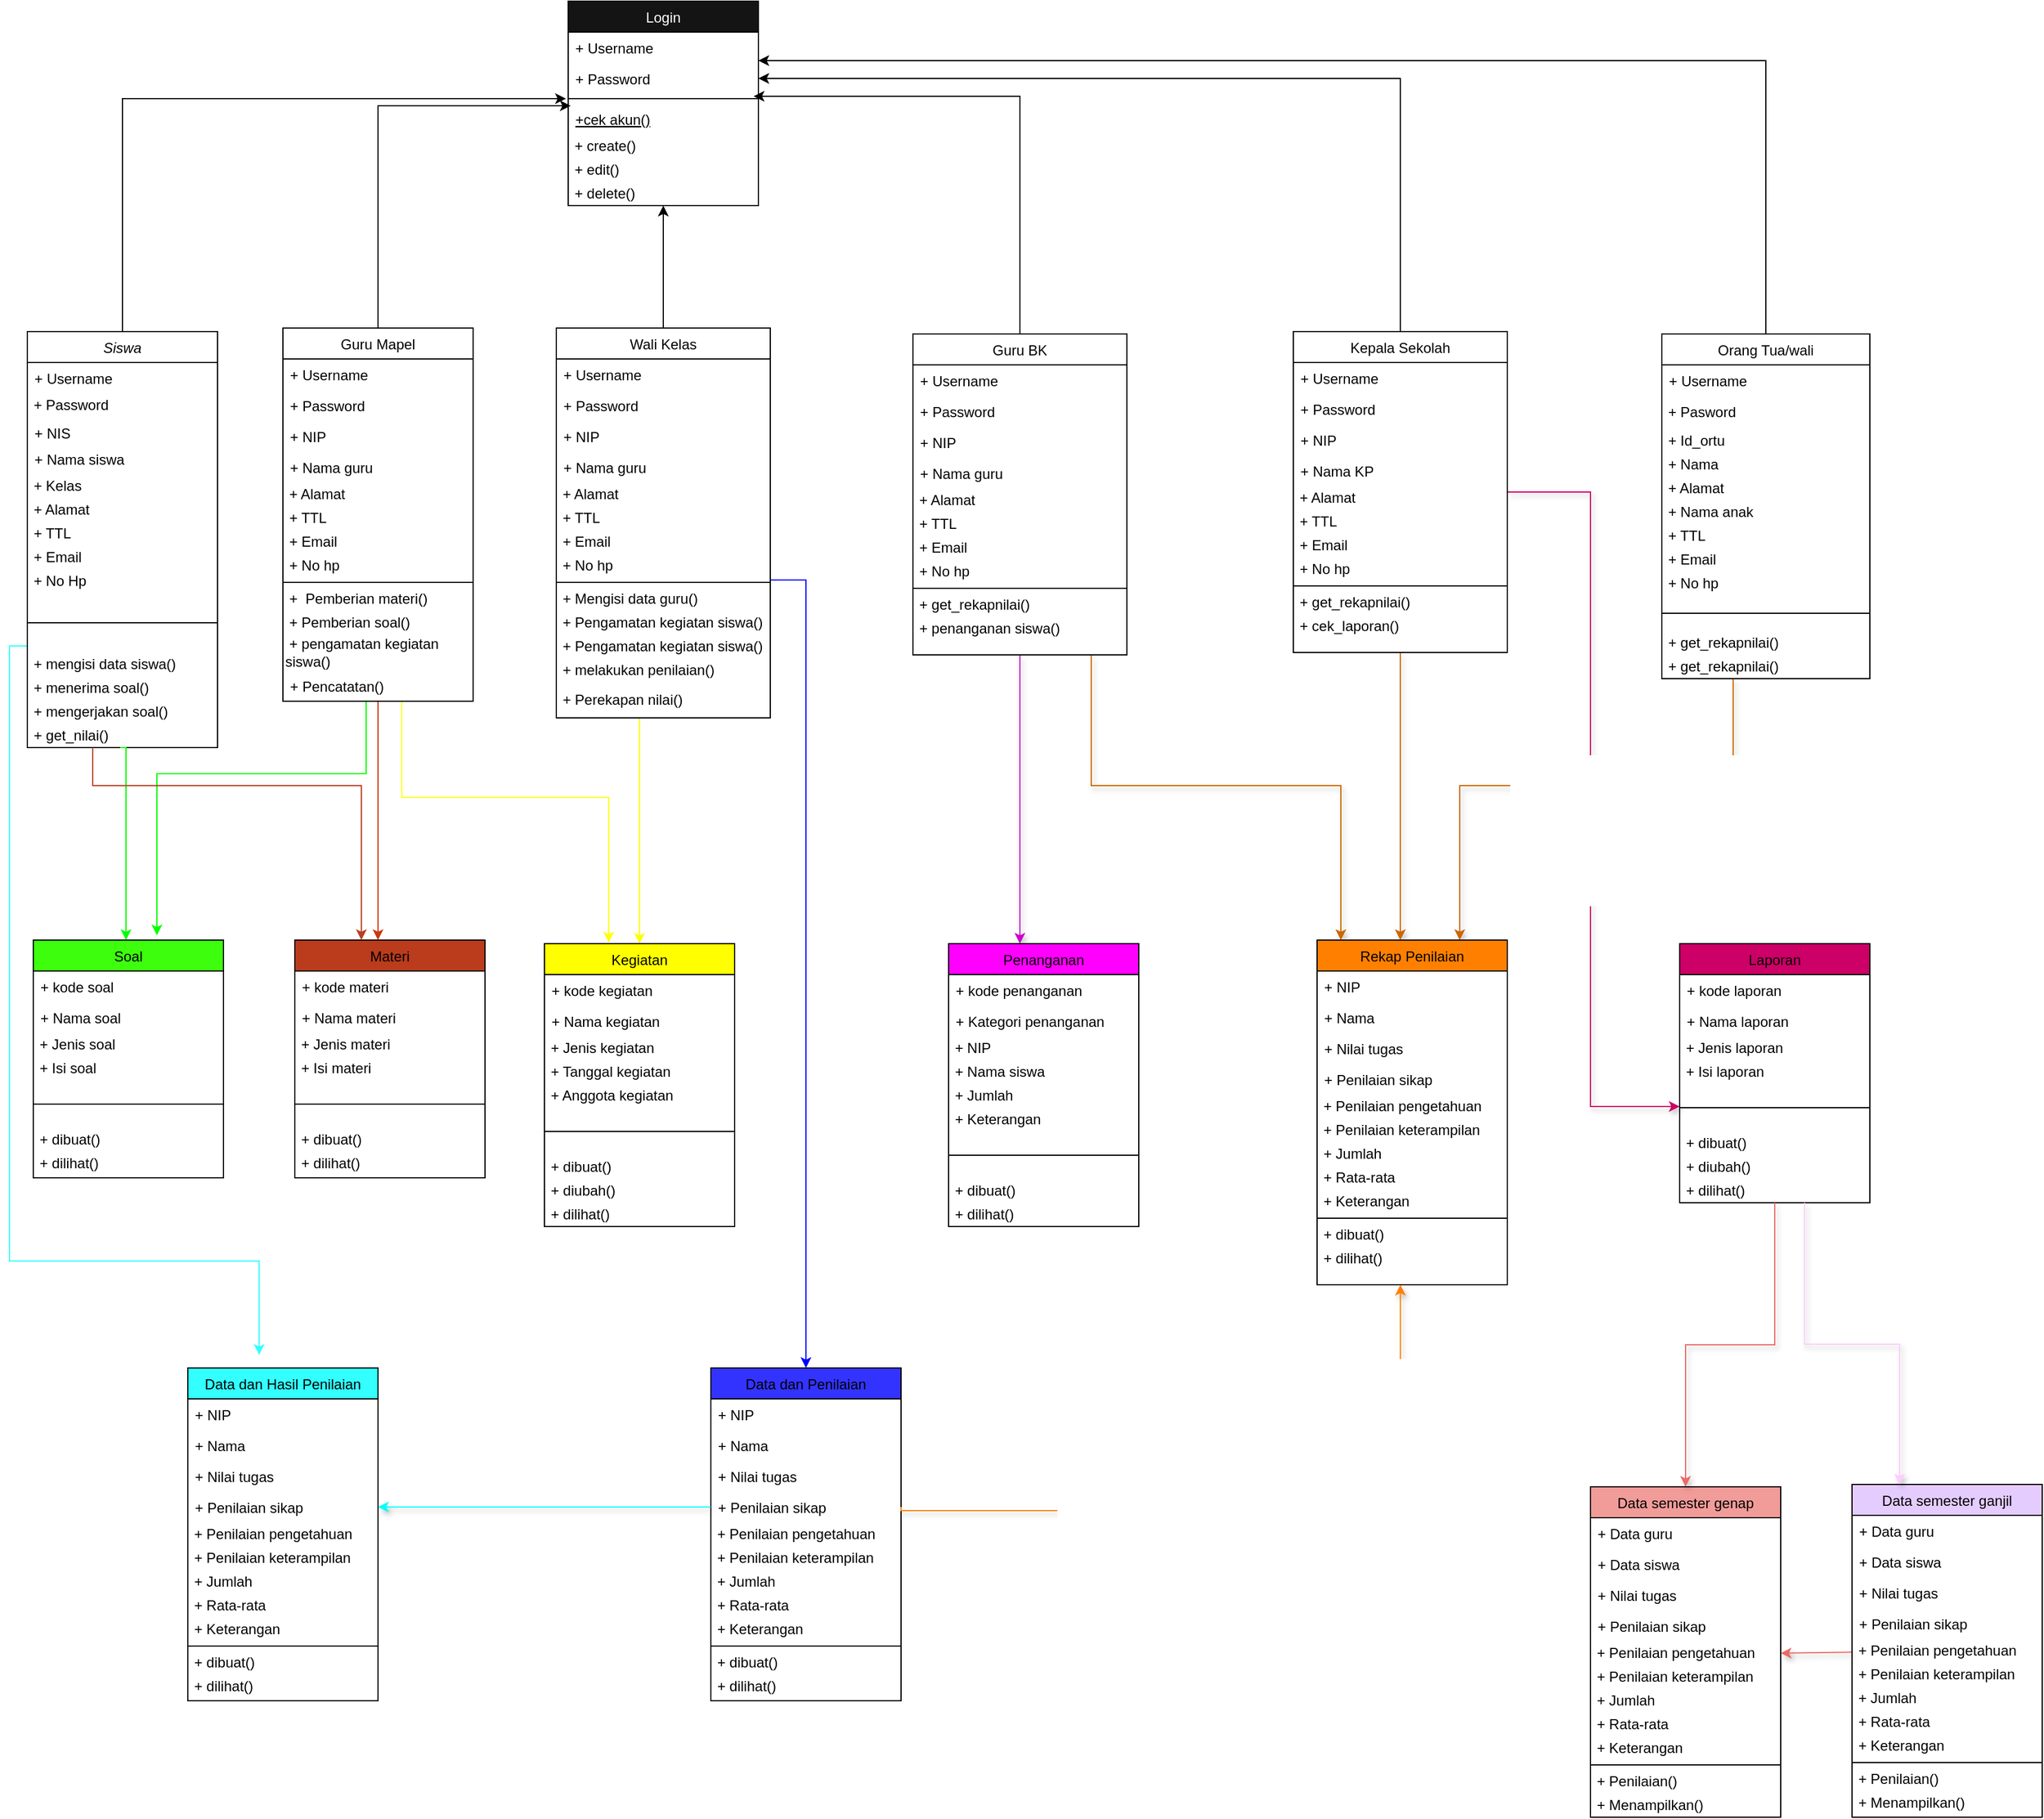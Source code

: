 <mxfile version="13.8.5" type="github">
  <diagram id="C5RBs43oDa-KdzZeNtuy" name="Page-1">
    <mxGraphModel dx="2234" dy="1074" grid="1" gridSize="10" guides="1" tooltips="1" connect="1" arrows="1" fold="1" page="1" pageScale="1" pageWidth="827" pageHeight="1169" math="0" shadow="0">
      <root>
        <mxCell id="WIyWlLk6GJQsqaUBKTNV-0" />
        <mxCell id="WIyWlLk6GJQsqaUBKTNV-1" parent="WIyWlLk6GJQsqaUBKTNV-0" />
        <mxCell id="N-aCCPQGu6tz7eCTQK8X-232" style="edgeStyle=orthogonalEdgeStyle;rounded=0;orthogonalLoop=1;jettySize=auto;html=1;entryX=0.013;entryY=0.077;entryDx=0;entryDy=0;entryPerimeter=0;" edge="1" parent="WIyWlLk6GJQsqaUBKTNV-1" source="zkfFHV4jXpPFQw0GAbJ--17" target="N-aCCPQGu6tz7eCTQK8X-90">
          <mxGeometry relative="1" as="geometry" />
        </mxCell>
        <mxCell id="N-aCCPQGu6tz7eCTQK8X-244" style="edgeStyle=orthogonalEdgeStyle;rounded=0;orthogonalLoop=1;jettySize=auto;html=1;strokeColor=#CC3712;" edge="1" parent="WIyWlLk6GJQsqaUBKTNV-1" source="zkfFHV4jXpPFQw0GAbJ--17" target="N-aCCPQGu6tz7eCTQK8X-146">
          <mxGeometry relative="1" as="geometry">
            <Array as="points">
              <mxPoint x="340" y="880" />
              <mxPoint x="340" y="880" />
            </Array>
          </mxGeometry>
        </mxCell>
        <mxCell id="N-aCCPQGu6tz7eCTQK8X-246" style="edgeStyle=orthogonalEdgeStyle;rounded=0;orthogonalLoop=1;jettySize=auto;html=1;entryX=0.65;entryY=-0.02;entryDx=0;entryDy=0;entryPerimeter=0;strokeColor=#00FF00;" edge="1" parent="WIyWlLk6GJQsqaUBKTNV-1" source="zkfFHV4jXpPFQw0GAbJ--17" target="N-aCCPQGu6tz7eCTQK8X-154">
          <mxGeometry relative="1" as="geometry">
            <Array as="points">
              <mxPoint x="330" y="790" />
              <mxPoint x="154" y="790" />
            </Array>
          </mxGeometry>
        </mxCell>
        <mxCell id="N-aCCPQGu6tz7eCTQK8X-249" style="edgeStyle=orthogonalEdgeStyle;rounded=0;orthogonalLoop=1;jettySize=auto;html=1;entryX=0.338;entryY=-0.004;entryDx=0;entryDy=0;entryPerimeter=0;strokeColor=#FFFF00;fillColor=#33FF33;" edge="1" parent="WIyWlLk6GJQsqaUBKTNV-1" source="zkfFHV4jXpPFQw0GAbJ--17" target="N-aCCPQGu6tz7eCTQK8X-137">
          <mxGeometry relative="1" as="geometry">
            <Array as="points">
              <mxPoint x="360" y="810" />
              <mxPoint x="534" y="810" />
            </Array>
          </mxGeometry>
        </mxCell>
        <mxCell id="zkfFHV4jXpPFQw0GAbJ--17" value="Guru Mapel" style="swimlane;fontStyle=0;align=center;verticalAlign=top;childLayout=stackLayout;horizontal=1;startSize=26;horizontalStack=0;resizeParent=1;resizeLast=0;collapsible=1;marginBottom=0;rounded=0;shadow=0;strokeWidth=1;" parent="WIyWlLk6GJQsqaUBKTNV-1" vertex="1">
          <mxGeometry x="260" y="415" width="160" height="314" as="geometry">
            <mxRectangle x="550" y="140" width="160" height="26" as="alternateBounds" />
          </mxGeometry>
        </mxCell>
        <mxCell id="zkfFHV4jXpPFQw0GAbJ--20" value="+ Username" style="text;align=left;verticalAlign=top;spacingLeft=4;spacingRight=4;overflow=hidden;rotatable=0;points=[[0,0.5],[1,0.5]];portConstraint=eastwest;rounded=0;shadow=0;html=0;" parent="zkfFHV4jXpPFQw0GAbJ--17" vertex="1">
          <mxGeometry y="26" width="160" height="26" as="geometry" />
        </mxCell>
        <mxCell id="zkfFHV4jXpPFQw0GAbJ--21" value="+ Password" style="text;align=left;verticalAlign=top;spacingLeft=4;spacingRight=4;overflow=hidden;rotatable=0;points=[[0,0.5],[1,0.5]];portConstraint=eastwest;rounded=0;shadow=0;html=0;" parent="zkfFHV4jXpPFQw0GAbJ--17" vertex="1">
          <mxGeometry y="52" width="160" height="26" as="geometry" />
        </mxCell>
        <mxCell id="zkfFHV4jXpPFQw0GAbJ--18" value="+ NIP" style="text;align=left;verticalAlign=top;spacingLeft=4;spacingRight=4;overflow=hidden;rotatable=0;points=[[0,0.5],[1,0.5]];portConstraint=eastwest;" parent="zkfFHV4jXpPFQw0GAbJ--17" vertex="1">
          <mxGeometry y="78" width="160" height="26" as="geometry" />
        </mxCell>
        <mxCell id="zkfFHV4jXpPFQw0GAbJ--19" value="+ Nama guru" style="text;align=left;verticalAlign=top;spacingLeft=4;spacingRight=4;overflow=hidden;rotatable=0;points=[[0,0.5],[1,0.5]];portConstraint=eastwest;rounded=0;shadow=0;html=0;" parent="zkfFHV4jXpPFQw0GAbJ--17" vertex="1">
          <mxGeometry y="104" width="160" height="26" as="geometry" />
        </mxCell>
        <mxCell id="N-aCCPQGu6tz7eCTQK8X-13" value="&amp;nbsp;+ Alamat" style="text;html=1;strokeColor=none;fillColor=none;align=left;verticalAlign=middle;whiteSpace=wrap;rounded=0;" vertex="1" parent="zkfFHV4jXpPFQw0GAbJ--17">
          <mxGeometry y="130" width="160" height="20" as="geometry" />
        </mxCell>
        <mxCell id="N-aCCPQGu6tz7eCTQK8X-14" value="&amp;nbsp;+ TTL" style="text;html=1;strokeColor=none;fillColor=none;align=left;verticalAlign=middle;whiteSpace=wrap;rounded=0;" vertex="1" parent="zkfFHV4jXpPFQw0GAbJ--17">
          <mxGeometry y="150" width="160" height="20" as="geometry" />
        </mxCell>
        <mxCell id="N-aCCPQGu6tz7eCTQK8X-15" value="&amp;nbsp;+ Email" style="text;html=1;strokeColor=none;fillColor=none;align=left;verticalAlign=middle;whiteSpace=wrap;rounded=0;" vertex="1" parent="zkfFHV4jXpPFQw0GAbJ--17">
          <mxGeometry y="170" width="160" height="20" as="geometry" />
        </mxCell>
        <mxCell id="N-aCCPQGu6tz7eCTQK8X-16" value="&amp;nbsp;+ No hp" style="text;html=1;strokeColor=none;fillColor=none;align=left;verticalAlign=middle;whiteSpace=wrap;rounded=0;" vertex="1" parent="zkfFHV4jXpPFQw0GAbJ--17">
          <mxGeometry y="190" width="160" height="20" as="geometry" />
        </mxCell>
        <mxCell id="zkfFHV4jXpPFQw0GAbJ--23" value="" style="line;html=1;strokeWidth=1;align=left;verticalAlign=middle;spacingTop=-1;spacingLeft=3;spacingRight=3;rotatable=0;labelPosition=right;points=[];portConstraint=eastwest;" parent="zkfFHV4jXpPFQw0GAbJ--17" vertex="1">
          <mxGeometry y="210" width="160" height="8" as="geometry" />
        </mxCell>
        <mxCell id="CVsQn4I1pSeVUCxN31Tl-14" value="&amp;nbsp;+&amp;nbsp; Pemberian materi()" style="text;html=1;strokeColor=none;fillColor=none;align=left;verticalAlign=middle;whiteSpace=wrap;rounded=0;" parent="zkfFHV4jXpPFQw0GAbJ--17" vertex="1">
          <mxGeometry y="218" width="160" height="20" as="geometry" />
        </mxCell>
        <mxCell id="CVsQn4I1pSeVUCxN31Tl-12" value="&amp;nbsp;+ Pemberian soal()" style="text;html=1;align=left;verticalAlign=middle;resizable=0;points=[];autosize=1;" parent="zkfFHV4jXpPFQw0GAbJ--17" vertex="1">
          <mxGeometry y="238" width="160" height="20" as="geometry" />
        </mxCell>
        <mxCell id="CVsQn4I1pSeVUCxN31Tl-13" value="&amp;nbsp;+ pengamatan kegiatan&amp;nbsp;&amp;nbsp; siswa()" style="text;html=1;strokeColor=none;fillColor=none;align=left;verticalAlign=middle;whiteSpace=wrap;rounded=0;" parent="zkfFHV4jXpPFQw0GAbJ--17" vertex="1">
          <mxGeometry y="258" width="160" height="30" as="geometry" />
        </mxCell>
        <mxCell id="zkfFHV4jXpPFQw0GAbJ--24" value="+ Pencatatan()" style="text;align=left;verticalAlign=top;spacingLeft=4;spacingRight=4;overflow=hidden;rotatable=0;points=[[0,0.5],[1,0.5]];portConstraint=eastwest;" parent="zkfFHV4jXpPFQw0GAbJ--17" vertex="1">
          <mxGeometry y="288" width="160" height="26" as="geometry" />
        </mxCell>
        <mxCell id="N-aCCPQGu6tz7eCTQK8X-237" style="edgeStyle=orthogonalEdgeStyle;rounded=0;orthogonalLoop=1;jettySize=auto;html=1;entryX=1;entryY=0.923;entryDx=0;entryDy=0;entryPerimeter=0;" edge="1" parent="WIyWlLk6GJQsqaUBKTNV-1" source="N-aCCPQGu6tz7eCTQK8X-0" target="N-aCCPQGu6tz7eCTQK8X-87">
          <mxGeometry relative="1" as="geometry" />
        </mxCell>
        <mxCell id="N-aCCPQGu6tz7eCTQK8X-277" style="edgeStyle=orthogonalEdgeStyle;rounded=0;orthogonalLoop=1;jettySize=auto;html=1;entryX=0.75;entryY=0;entryDx=0;entryDy=0;shadow=1;strokeColor=#CC6600;fillColor=#33FF33;fontColor=#FFFFFF;" edge="1" parent="WIyWlLk6GJQsqaUBKTNV-1" source="N-aCCPQGu6tz7eCTQK8X-0" target="N-aCCPQGu6tz7eCTQK8X-124">
          <mxGeometry relative="1" as="geometry">
            <Array as="points">
              <mxPoint x="1480" y="800" />
              <mxPoint x="1250" y="800" />
            </Array>
          </mxGeometry>
        </mxCell>
        <mxCell id="N-aCCPQGu6tz7eCTQK8X-0" value="Orang Tua/wali" style="swimlane;fontStyle=0;align=center;verticalAlign=top;childLayout=stackLayout;horizontal=1;startSize=26;horizontalStack=0;resizeParent=1;resizeLast=0;collapsible=1;marginBottom=0;rounded=0;shadow=0;strokeWidth=1;" vertex="1" parent="WIyWlLk6GJQsqaUBKTNV-1">
          <mxGeometry x="1420" y="420" width="175" height="290" as="geometry">
            <mxRectangle x="340" y="380" width="170" height="26" as="alternateBounds" />
          </mxGeometry>
        </mxCell>
        <mxCell id="N-aCCPQGu6tz7eCTQK8X-1" value="+ Username" style="text;align=left;verticalAlign=top;spacingLeft=4;spacingRight=4;overflow=hidden;rotatable=0;points=[[0,0.5],[1,0.5]];portConstraint=eastwest;" vertex="1" parent="N-aCCPQGu6tz7eCTQK8X-0">
          <mxGeometry y="26" width="175" height="26" as="geometry" />
        </mxCell>
        <mxCell id="N-aCCPQGu6tz7eCTQK8X-2" value="&lt;div align=&quot;left&quot;&gt;&amp;nbsp;+ Pasword&lt;br&gt;&lt;/div&gt;" style="text;html=1;strokeColor=none;fillColor=none;align=left;verticalAlign=middle;whiteSpace=wrap;rounded=0;" vertex="1" parent="N-aCCPQGu6tz7eCTQK8X-0">
          <mxGeometry y="52" width="175" height="28" as="geometry" />
        </mxCell>
        <mxCell id="N-aCCPQGu6tz7eCTQK8X-3" value="&amp;nbsp;+ Id_ortu" style="text;html=1;strokeColor=none;fillColor=none;align=left;verticalAlign=middle;whiteSpace=wrap;rounded=0;" vertex="1" parent="N-aCCPQGu6tz7eCTQK8X-0">
          <mxGeometry y="80" width="175" height="20" as="geometry" />
        </mxCell>
        <mxCell id="N-aCCPQGu6tz7eCTQK8X-4" value="&amp;nbsp;+ Nama" style="text;html=1;strokeColor=none;fillColor=none;align=left;verticalAlign=middle;whiteSpace=wrap;rounded=0;" vertex="1" parent="N-aCCPQGu6tz7eCTQK8X-0">
          <mxGeometry y="100" width="175" height="20" as="geometry" />
        </mxCell>
        <mxCell id="N-aCCPQGu6tz7eCTQK8X-25" value="&amp;nbsp;+ Alamat" style="text;html=1;strokeColor=none;fillColor=none;align=left;verticalAlign=middle;whiteSpace=wrap;rounded=0;" vertex="1" parent="N-aCCPQGu6tz7eCTQK8X-0">
          <mxGeometry y="120" width="175" height="20" as="geometry" />
        </mxCell>
        <mxCell id="N-aCCPQGu6tz7eCTQK8X-27" value="&amp;nbsp;+ Nama anak" style="text;html=1;strokeColor=none;fillColor=none;align=left;verticalAlign=middle;whiteSpace=wrap;rounded=0;" vertex="1" parent="N-aCCPQGu6tz7eCTQK8X-0">
          <mxGeometry y="140" width="175" height="20" as="geometry" />
        </mxCell>
        <mxCell id="N-aCCPQGu6tz7eCTQK8X-26" value="&amp;nbsp;+ TTL" style="text;html=1;strokeColor=none;fillColor=none;align=left;verticalAlign=middle;whiteSpace=wrap;rounded=0;" vertex="1" parent="N-aCCPQGu6tz7eCTQK8X-0">
          <mxGeometry y="160" width="175" height="20" as="geometry" />
        </mxCell>
        <mxCell id="N-aCCPQGu6tz7eCTQK8X-28" value="&amp;nbsp;+ Email" style="text;html=1;strokeColor=none;fillColor=none;align=left;verticalAlign=middle;whiteSpace=wrap;rounded=0;" vertex="1" parent="N-aCCPQGu6tz7eCTQK8X-0">
          <mxGeometry y="180" width="175" height="20" as="geometry" />
        </mxCell>
        <mxCell id="N-aCCPQGu6tz7eCTQK8X-29" value="&amp;nbsp;+ No hp" style="text;html=1;strokeColor=none;fillColor=none;align=left;verticalAlign=middle;whiteSpace=wrap;rounded=0;" vertex="1" parent="N-aCCPQGu6tz7eCTQK8X-0">
          <mxGeometry y="200" width="175" height="20" as="geometry" />
        </mxCell>
        <mxCell id="N-aCCPQGu6tz7eCTQK8X-5" value="" style="line;html=1;strokeWidth=1;align=left;verticalAlign=middle;spacingTop=-1;spacingLeft=3;spacingRight=3;rotatable=0;labelPosition=right;points=[];portConstraint=eastwest;" vertex="1" parent="N-aCCPQGu6tz7eCTQK8X-0">
          <mxGeometry y="220" width="175" height="30" as="geometry" />
        </mxCell>
        <mxCell id="N-aCCPQGu6tz7eCTQK8X-6" value="&lt;div align=&quot;left&quot;&gt;&amp;nbsp;+ get_rekapnilai()&lt;/div&gt;" style="text;html=1;align=left;verticalAlign=middle;resizable=0;points=[];autosize=1;" vertex="1" parent="N-aCCPQGu6tz7eCTQK8X-0">
          <mxGeometry y="250" width="175" height="20" as="geometry" />
        </mxCell>
        <mxCell id="N-aCCPQGu6tz7eCTQK8X-285" value="&lt;div align=&quot;left&quot;&gt;&amp;nbsp;+ get_rekapnilai()&lt;/div&gt;" style="text;html=1;align=left;verticalAlign=middle;resizable=0;points=[];autosize=1;" vertex="1" parent="N-aCCPQGu6tz7eCTQK8X-0">
          <mxGeometry y="270" width="175" height="20" as="geometry" />
        </mxCell>
        <mxCell id="N-aCCPQGu6tz7eCTQK8X-233" style="edgeStyle=orthogonalEdgeStyle;rounded=0;orthogonalLoop=1;jettySize=auto;html=1;exitX=0.5;exitY=0;exitDx=0;exitDy=0;entryX=0.5;entryY=1;entryDx=0;entryDy=0;" edge="1" parent="WIyWlLk6GJQsqaUBKTNV-1" source="N-aCCPQGu6tz7eCTQK8X-30" target="N-aCCPQGu6tz7eCTQK8X-93">
          <mxGeometry relative="1" as="geometry" />
        </mxCell>
        <mxCell id="N-aCCPQGu6tz7eCTQK8X-250" style="edgeStyle=orthogonalEdgeStyle;rounded=0;orthogonalLoop=1;jettySize=auto;html=1;strokeColor=#FFFF00;fillColor=#33FF33;entryX=0.5;entryY=0;entryDx=0;entryDy=0;" edge="1" parent="WIyWlLk6GJQsqaUBKTNV-1" source="N-aCCPQGu6tz7eCTQK8X-30" target="N-aCCPQGu6tz7eCTQK8X-137">
          <mxGeometry relative="1" as="geometry">
            <mxPoint x="560" y="920" as="targetPoint" />
            <Array as="points">
              <mxPoint x="560" y="790" />
              <mxPoint x="560" y="790" />
            </Array>
          </mxGeometry>
        </mxCell>
        <mxCell id="N-aCCPQGu6tz7eCTQK8X-30" value="Wali Kelas" style="swimlane;fontStyle=0;align=center;verticalAlign=top;childLayout=stackLayout;horizontal=1;startSize=26;horizontalStack=0;resizeParent=1;resizeLast=0;collapsible=1;marginBottom=0;rounded=0;shadow=0;strokeWidth=1;" vertex="1" parent="WIyWlLk6GJQsqaUBKTNV-1">
          <mxGeometry x="490" y="415" width="180" height="328" as="geometry">
            <mxRectangle x="550" y="140" width="160" height="26" as="alternateBounds" />
          </mxGeometry>
        </mxCell>
        <mxCell id="N-aCCPQGu6tz7eCTQK8X-31" value="+ Username" style="text;align=left;verticalAlign=top;spacingLeft=4;spacingRight=4;overflow=hidden;rotatable=0;points=[[0,0.5],[1,0.5]];portConstraint=eastwest;rounded=0;shadow=0;html=0;" vertex="1" parent="N-aCCPQGu6tz7eCTQK8X-30">
          <mxGeometry y="26" width="180" height="26" as="geometry" />
        </mxCell>
        <mxCell id="N-aCCPQGu6tz7eCTQK8X-32" value="+ Password" style="text;align=left;verticalAlign=top;spacingLeft=4;spacingRight=4;overflow=hidden;rotatable=0;points=[[0,0.5],[1,0.5]];portConstraint=eastwest;rounded=0;shadow=0;html=0;" vertex="1" parent="N-aCCPQGu6tz7eCTQK8X-30">
          <mxGeometry y="52" width="180" height="26" as="geometry" />
        </mxCell>
        <mxCell id="N-aCCPQGu6tz7eCTQK8X-33" value="+ NIP" style="text;align=left;verticalAlign=top;spacingLeft=4;spacingRight=4;overflow=hidden;rotatable=0;points=[[0,0.5],[1,0.5]];portConstraint=eastwest;" vertex="1" parent="N-aCCPQGu6tz7eCTQK8X-30">
          <mxGeometry y="78" width="180" height="26" as="geometry" />
        </mxCell>
        <mxCell id="N-aCCPQGu6tz7eCTQK8X-34" value="+ Nama guru" style="text;align=left;verticalAlign=top;spacingLeft=4;spacingRight=4;overflow=hidden;rotatable=0;points=[[0,0.5],[1,0.5]];portConstraint=eastwest;rounded=0;shadow=0;html=0;" vertex="1" parent="N-aCCPQGu6tz7eCTQK8X-30">
          <mxGeometry y="104" width="180" height="26" as="geometry" />
        </mxCell>
        <mxCell id="N-aCCPQGu6tz7eCTQK8X-35" value="&amp;nbsp;+ Alamat" style="text;html=1;strokeColor=none;fillColor=none;align=left;verticalAlign=middle;whiteSpace=wrap;rounded=0;" vertex="1" parent="N-aCCPQGu6tz7eCTQK8X-30">
          <mxGeometry y="130" width="180" height="20" as="geometry" />
        </mxCell>
        <mxCell id="N-aCCPQGu6tz7eCTQK8X-36" value="&amp;nbsp;+ TTL" style="text;html=1;strokeColor=none;fillColor=none;align=left;verticalAlign=middle;whiteSpace=wrap;rounded=0;" vertex="1" parent="N-aCCPQGu6tz7eCTQK8X-30">
          <mxGeometry y="150" width="180" height="20" as="geometry" />
        </mxCell>
        <mxCell id="N-aCCPQGu6tz7eCTQK8X-37" value="&amp;nbsp;+ Email" style="text;html=1;strokeColor=none;fillColor=none;align=left;verticalAlign=middle;whiteSpace=wrap;rounded=0;" vertex="1" parent="N-aCCPQGu6tz7eCTQK8X-30">
          <mxGeometry y="170" width="180" height="20" as="geometry" />
        </mxCell>
        <mxCell id="N-aCCPQGu6tz7eCTQK8X-38" value="&amp;nbsp;+ No hp" style="text;html=1;strokeColor=none;fillColor=none;align=left;verticalAlign=middle;whiteSpace=wrap;rounded=0;" vertex="1" parent="N-aCCPQGu6tz7eCTQK8X-30">
          <mxGeometry y="190" width="180" height="20" as="geometry" />
        </mxCell>
        <mxCell id="N-aCCPQGu6tz7eCTQK8X-39" value="" style="line;html=1;strokeWidth=1;align=left;verticalAlign=middle;spacingTop=-1;spacingLeft=3;spacingRight=3;rotatable=0;labelPosition=right;points=[];portConstraint=eastwest;" vertex="1" parent="N-aCCPQGu6tz7eCTQK8X-30">
          <mxGeometry y="210" width="180" height="8" as="geometry" />
        </mxCell>
        <mxCell id="N-aCCPQGu6tz7eCTQK8X-195" value="&amp;nbsp;+ Mengisi data guru()" style="text;html=1;strokeColor=none;fillColor=none;align=left;verticalAlign=middle;whiteSpace=wrap;rounded=0;" vertex="1" parent="N-aCCPQGu6tz7eCTQK8X-30">
          <mxGeometry y="218" width="180" height="20" as="geometry" />
        </mxCell>
        <mxCell id="N-aCCPQGu6tz7eCTQK8X-40" value="&amp;nbsp;+ Pengamatan kegiatan siswa()" style="text;html=1;strokeColor=none;fillColor=none;align=left;verticalAlign=middle;whiteSpace=wrap;rounded=0;" vertex="1" parent="N-aCCPQGu6tz7eCTQK8X-30">
          <mxGeometry y="238" width="180" height="20" as="geometry" />
        </mxCell>
        <mxCell id="N-aCCPQGu6tz7eCTQK8X-256" value="&amp;nbsp;+ Pengamatan kegiatan siswa()" style="text;html=1;strokeColor=none;fillColor=none;align=left;verticalAlign=middle;whiteSpace=wrap;rounded=0;" vertex="1" parent="N-aCCPQGu6tz7eCTQK8X-30">
          <mxGeometry y="258" width="180" height="20" as="geometry" />
        </mxCell>
        <mxCell id="N-aCCPQGu6tz7eCTQK8X-41" value="&amp;nbsp;+ melakukan penilaian()" style="text;html=1;align=left;verticalAlign=middle;resizable=0;points=[];autosize=1;" vertex="1" parent="N-aCCPQGu6tz7eCTQK8X-30">
          <mxGeometry y="278" width="180" height="20" as="geometry" />
        </mxCell>
        <mxCell id="N-aCCPQGu6tz7eCTQK8X-42" value="&lt;div align=&quot;left&quot;&gt;&amp;nbsp;+ Perekapan nilai()&lt;/div&gt;" style="text;html=1;strokeColor=none;fillColor=none;align=left;verticalAlign=middle;whiteSpace=wrap;rounded=0;" vertex="1" parent="N-aCCPQGu6tz7eCTQK8X-30">
          <mxGeometry y="298" width="180" height="30" as="geometry" />
        </mxCell>
        <mxCell id="N-aCCPQGu6tz7eCTQK8X-236" style="edgeStyle=orthogonalEdgeStyle;rounded=0;orthogonalLoop=1;jettySize=auto;html=1;entryX=1;entryY=0.5;entryDx=0;entryDy=0;" edge="1" parent="WIyWlLk6GJQsqaUBKTNV-1" source="N-aCCPQGu6tz7eCTQK8X-44" target="N-aCCPQGu6tz7eCTQK8X-88">
          <mxGeometry relative="1" as="geometry" />
        </mxCell>
        <mxCell id="N-aCCPQGu6tz7eCTQK8X-275" style="edgeStyle=orthogonalEdgeStyle;rounded=0;orthogonalLoop=1;jettySize=auto;html=1;shadow=1;strokeColor=#CC6600;fillColor=#33FF33;fontColor=#FFFFFF;" edge="1" parent="WIyWlLk6GJQsqaUBKTNV-1">
          <mxGeometry relative="1" as="geometry">
            <mxPoint x="1200" y="930" as="targetPoint" />
            <mxPoint x="1200" y="688" as="sourcePoint" />
            <Array as="points">
              <mxPoint x="1200" y="930" />
            </Array>
          </mxGeometry>
        </mxCell>
        <mxCell id="N-aCCPQGu6tz7eCTQK8X-284" style="edgeStyle=orthogonalEdgeStyle;rounded=0;orthogonalLoop=1;jettySize=auto;html=1;shadow=1;strokeColor=#CC0066;fillColor=#33FF33;fontColor=#FFFFFF;" edge="1" parent="WIyWlLk6GJQsqaUBKTNV-1" source="N-aCCPQGu6tz7eCTQK8X-44" target="N-aCCPQGu6tz7eCTQK8X-176">
          <mxGeometry relative="1" as="geometry">
            <Array as="points">
              <mxPoint x="1360" y="553" />
              <mxPoint x="1360" y="1070" />
            </Array>
          </mxGeometry>
        </mxCell>
        <mxCell id="N-aCCPQGu6tz7eCTQK8X-44" value="Kepala Sekolah" style="swimlane;fontStyle=0;align=center;verticalAlign=top;childLayout=stackLayout;horizontal=1;startSize=26;horizontalStack=0;resizeParent=1;resizeLast=0;collapsible=1;marginBottom=0;rounded=0;shadow=0;strokeWidth=1;" vertex="1" parent="WIyWlLk6GJQsqaUBKTNV-1">
          <mxGeometry x="1110" y="418" width="180" height="270" as="geometry">
            <mxRectangle x="550" y="140" width="160" height="26" as="alternateBounds" />
          </mxGeometry>
        </mxCell>
        <mxCell id="N-aCCPQGu6tz7eCTQK8X-45" value="+ Username" style="text;align=left;verticalAlign=top;spacingLeft=4;spacingRight=4;overflow=hidden;rotatable=0;points=[[0,0.5],[1,0.5]];portConstraint=eastwest;rounded=0;shadow=0;html=0;" vertex="1" parent="N-aCCPQGu6tz7eCTQK8X-44">
          <mxGeometry y="26" width="180" height="26" as="geometry" />
        </mxCell>
        <mxCell id="N-aCCPQGu6tz7eCTQK8X-46" value="+ Password" style="text;align=left;verticalAlign=top;spacingLeft=4;spacingRight=4;overflow=hidden;rotatable=0;points=[[0,0.5],[1,0.5]];portConstraint=eastwest;rounded=0;shadow=0;html=0;" vertex="1" parent="N-aCCPQGu6tz7eCTQK8X-44">
          <mxGeometry y="52" width="180" height="26" as="geometry" />
        </mxCell>
        <mxCell id="N-aCCPQGu6tz7eCTQK8X-47" value="+ NIP" style="text;align=left;verticalAlign=top;spacingLeft=4;spacingRight=4;overflow=hidden;rotatable=0;points=[[0,0.5],[1,0.5]];portConstraint=eastwest;" vertex="1" parent="N-aCCPQGu6tz7eCTQK8X-44">
          <mxGeometry y="78" width="180" height="26" as="geometry" />
        </mxCell>
        <mxCell id="N-aCCPQGu6tz7eCTQK8X-48" value="+ Nama KP" style="text;align=left;verticalAlign=top;spacingLeft=4;spacingRight=4;overflow=hidden;rotatable=0;points=[[0,0.5],[1,0.5]];portConstraint=eastwest;rounded=0;shadow=0;html=0;" vertex="1" parent="N-aCCPQGu6tz7eCTQK8X-44">
          <mxGeometry y="104" width="180" height="26" as="geometry" />
        </mxCell>
        <mxCell id="N-aCCPQGu6tz7eCTQK8X-49" value="&amp;nbsp;+ Alamat" style="text;html=1;strokeColor=none;fillColor=none;align=left;verticalAlign=middle;whiteSpace=wrap;rounded=0;" vertex="1" parent="N-aCCPQGu6tz7eCTQK8X-44">
          <mxGeometry y="130" width="180" height="20" as="geometry" />
        </mxCell>
        <mxCell id="N-aCCPQGu6tz7eCTQK8X-50" value="&amp;nbsp;+ TTL" style="text;html=1;strokeColor=none;fillColor=none;align=left;verticalAlign=middle;whiteSpace=wrap;rounded=0;" vertex="1" parent="N-aCCPQGu6tz7eCTQK8X-44">
          <mxGeometry y="150" width="180" height="20" as="geometry" />
        </mxCell>
        <mxCell id="N-aCCPQGu6tz7eCTQK8X-51" value="&amp;nbsp;+ Email" style="text;html=1;strokeColor=none;fillColor=none;align=left;verticalAlign=middle;whiteSpace=wrap;rounded=0;" vertex="1" parent="N-aCCPQGu6tz7eCTQK8X-44">
          <mxGeometry y="170" width="180" height="20" as="geometry" />
        </mxCell>
        <mxCell id="N-aCCPQGu6tz7eCTQK8X-52" value="&amp;nbsp;+ No hp" style="text;html=1;strokeColor=none;fillColor=none;align=left;verticalAlign=middle;whiteSpace=wrap;rounded=0;" vertex="1" parent="N-aCCPQGu6tz7eCTQK8X-44">
          <mxGeometry y="190" width="180" height="20" as="geometry" />
        </mxCell>
        <mxCell id="N-aCCPQGu6tz7eCTQK8X-53" value="" style="line;html=1;strokeWidth=1;align=left;verticalAlign=middle;spacingTop=-1;spacingLeft=3;spacingRight=3;rotatable=0;labelPosition=right;points=[];portConstraint=eastwest;" vertex="1" parent="N-aCCPQGu6tz7eCTQK8X-44">
          <mxGeometry y="210" width="180" height="8" as="geometry" />
        </mxCell>
        <mxCell id="N-aCCPQGu6tz7eCTQK8X-54" value="&amp;nbsp;+ get_rekapnilai()" style="text;html=1;strokeColor=none;fillColor=none;align=left;verticalAlign=middle;whiteSpace=wrap;rounded=0;" vertex="1" parent="N-aCCPQGu6tz7eCTQK8X-44">
          <mxGeometry y="218" width="180" height="20" as="geometry" />
        </mxCell>
        <mxCell id="N-aCCPQGu6tz7eCTQK8X-55" value="&amp;nbsp;+ cek_laporan()" style="text;html=1;align=left;verticalAlign=middle;resizable=0;points=[];autosize=1;" vertex="1" parent="N-aCCPQGu6tz7eCTQK8X-44">
          <mxGeometry y="238" width="180" height="20" as="geometry" />
        </mxCell>
        <mxCell id="N-aCCPQGu6tz7eCTQK8X-235" style="edgeStyle=orthogonalEdgeStyle;rounded=0;orthogonalLoop=1;jettySize=auto;html=1;entryX=0.975;entryY=-0.231;entryDx=0;entryDy=0;entryPerimeter=0;" edge="1" parent="WIyWlLk6GJQsqaUBKTNV-1" source="N-aCCPQGu6tz7eCTQK8X-70" target="N-aCCPQGu6tz7eCTQK8X-90">
          <mxGeometry relative="1" as="geometry" />
        </mxCell>
        <mxCell id="N-aCCPQGu6tz7eCTQK8X-259" style="edgeStyle=orthogonalEdgeStyle;rounded=0;orthogonalLoop=1;jettySize=auto;html=1;entryX=0.375;entryY=0;entryDx=0;entryDy=0;entryPerimeter=0;strokeColor=#CC00CC;fillColor=#33FF33;fontColor=#FFFFFF;shadow=1;" edge="1" parent="WIyWlLk6GJQsqaUBKTNV-1" source="N-aCCPQGu6tz7eCTQK8X-70" target="N-aCCPQGu6tz7eCTQK8X-162">
          <mxGeometry relative="1" as="geometry" />
        </mxCell>
        <mxCell id="N-aCCPQGu6tz7eCTQK8X-274" style="edgeStyle=orthogonalEdgeStyle;rounded=0;orthogonalLoop=1;jettySize=auto;html=1;shadow=1;strokeColor=#CC6600;fillColor=#33FF33;fontColor=#FFFFFF;" edge="1" parent="WIyWlLk6GJQsqaUBKTNV-1" source="N-aCCPQGu6tz7eCTQK8X-70" target="N-aCCPQGu6tz7eCTQK8X-124">
          <mxGeometry relative="1" as="geometry">
            <Array as="points">
              <mxPoint x="940" y="800" />
              <mxPoint x="1150" y="800" />
            </Array>
          </mxGeometry>
        </mxCell>
        <mxCell id="N-aCCPQGu6tz7eCTQK8X-70" value="Guru BK" style="swimlane;fontStyle=0;align=center;verticalAlign=top;childLayout=stackLayout;horizontal=1;startSize=26;horizontalStack=0;resizeParent=1;resizeLast=0;collapsible=1;marginBottom=0;rounded=0;shadow=0;strokeWidth=1;" vertex="1" parent="WIyWlLk6GJQsqaUBKTNV-1">
          <mxGeometry x="790" y="420" width="180" height="270" as="geometry">
            <mxRectangle x="550" y="140" width="160" height="26" as="alternateBounds" />
          </mxGeometry>
        </mxCell>
        <mxCell id="N-aCCPQGu6tz7eCTQK8X-71" value="+ Username" style="text;align=left;verticalAlign=top;spacingLeft=4;spacingRight=4;overflow=hidden;rotatable=0;points=[[0,0.5],[1,0.5]];portConstraint=eastwest;rounded=0;shadow=0;html=0;" vertex="1" parent="N-aCCPQGu6tz7eCTQK8X-70">
          <mxGeometry y="26" width="180" height="26" as="geometry" />
        </mxCell>
        <mxCell id="N-aCCPQGu6tz7eCTQK8X-72" value="+ Password" style="text;align=left;verticalAlign=top;spacingLeft=4;spacingRight=4;overflow=hidden;rotatable=0;points=[[0,0.5],[1,0.5]];portConstraint=eastwest;rounded=0;shadow=0;html=0;" vertex="1" parent="N-aCCPQGu6tz7eCTQK8X-70">
          <mxGeometry y="52" width="180" height="26" as="geometry" />
        </mxCell>
        <mxCell id="N-aCCPQGu6tz7eCTQK8X-73" value="+ NIP" style="text;align=left;verticalAlign=top;spacingLeft=4;spacingRight=4;overflow=hidden;rotatable=0;points=[[0,0.5],[1,0.5]];portConstraint=eastwest;" vertex="1" parent="N-aCCPQGu6tz7eCTQK8X-70">
          <mxGeometry y="78" width="180" height="26" as="geometry" />
        </mxCell>
        <mxCell id="N-aCCPQGu6tz7eCTQK8X-74" value="+ Nama guru" style="text;align=left;verticalAlign=top;spacingLeft=4;spacingRight=4;overflow=hidden;rotatable=0;points=[[0,0.5],[1,0.5]];portConstraint=eastwest;rounded=0;shadow=0;html=0;" vertex="1" parent="N-aCCPQGu6tz7eCTQK8X-70">
          <mxGeometry y="104" width="180" height="26" as="geometry" />
        </mxCell>
        <mxCell id="N-aCCPQGu6tz7eCTQK8X-75" value="&amp;nbsp;+ Alamat" style="text;html=1;strokeColor=none;fillColor=none;align=left;verticalAlign=middle;whiteSpace=wrap;rounded=0;" vertex="1" parent="N-aCCPQGu6tz7eCTQK8X-70">
          <mxGeometry y="130" width="180" height="20" as="geometry" />
        </mxCell>
        <mxCell id="N-aCCPQGu6tz7eCTQK8X-76" value="&amp;nbsp;+ TTL" style="text;html=1;strokeColor=none;fillColor=none;align=left;verticalAlign=middle;whiteSpace=wrap;rounded=0;" vertex="1" parent="N-aCCPQGu6tz7eCTQK8X-70">
          <mxGeometry y="150" width="180" height="20" as="geometry" />
        </mxCell>
        <mxCell id="N-aCCPQGu6tz7eCTQK8X-77" value="&amp;nbsp;+ Email" style="text;html=1;strokeColor=none;fillColor=none;align=left;verticalAlign=middle;whiteSpace=wrap;rounded=0;" vertex="1" parent="N-aCCPQGu6tz7eCTQK8X-70">
          <mxGeometry y="170" width="180" height="20" as="geometry" />
        </mxCell>
        <mxCell id="N-aCCPQGu6tz7eCTQK8X-78" value="&amp;nbsp;+ No hp" style="text;html=1;strokeColor=none;fillColor=none;align=left;verticalAlign=middle;whiteSpace=wrap;rounded=0;" vertex="1" parent="N-aCCPQGu6tz7eCTQK8X-70">
          <mxGeometry y="190" width="180" height="20" as="geometry" />
        </mxCell>
        <mxCell id="N-aCCPQGu6tz7eCTQK8X-79" value="" style="line;html=1;strokeWidth=1;align=left;verticalAlign=middle;spacingTop=-1;spacingLeft=3;spacingRight=3;rotatable=0;labelPosition=right;points=[];portConstraint=eastwest;" vertex="1" parent="N-aCCPQGu6tz7eCTQK8X-70">
          <mxGeometry y="210" width="180" height="8" as="geometry" />
        </mxCell>
        <mxCell id="N-aCCPQGu6tz7eCTQK8X-80" value="&amp;nbsp;+ get_rekapnilai()" style="text;html=1;strokeColor=none;fillColor=none;align=left;verticalAlign=middle;whiteSpace=wrap;rounded=0;" vertex="1" parent="N-aCCPQGu6tz7eCTQK8X-70">
          <mxGeometry y="218" width="180" height="20" as="geometry" />
        </mxCell>
        <mxCell id="N-aCCPQGu6tz7eCTQK8X-81" value="&amp;nbsp;+ penanganan siswa()" style="text;html=1;align=left;verticalAlign=middle;resizable=0;points=[];autosize=1;" vertex="1" parent="N-aCCPQGu6tz7eCTQK8X-70">
          <mxGeometry y="238" width="180" height="20" as="geometry" />
        </mxCell>
        <mxCell id="N-aCCPQGu6tz7eCTQK8X-86" value="Login" style="swimlane;fontStyle=0;align=center;verticalAlign=top;childLayout=stackLayout;horizontal=1;startSize=26;horizontalStack=0;resizeParent=1;resizeLast=0;collapsible=1;marginBottom=0;rounded=0;shadow=0;strokeWidth=1;fillColor=#141414;fontColor=#FFFFFF;" vertex="1" parent="WIyWlLk6GJQsqaUBKTNV-1">
          <mxGeometry x="500" y="140" width="160" height="172" as="geometry">
            <mxRectangle x="130" y="380" width="160" height="26" as="alternateBounds" />
          </mxGeometry>
        </mxCell>
        <mxCell id="N-aCCPQGu6tz7eCTQK8X-87" value="+ Username" style="text;align=left;verticalAlign=top;spacingLeft=4;spacingRight=4;overflow=hidden;rotatable=0;points=[[0,0.5],[1,0.5]];portConstraint=eastwest;" vertex="1" parent="N-aCCPQGu6tz7eCTQK8X-86">
          <mxGeometry y="26" width="160" height="26" as="geometry" />
        </mxCell>
        <mxCell id="N-aCCPQGu6tz7eCTQK8X-88" value="+ Password" style="text;align=left;verticalAlign=top;spacingLeft=4;spacingRight=4;overflow=hidden;rotatable=0;points=[[0,0.5],[1,0.5]];portConstraint=eastwest;rounded=0;shadow=0;html=0;" vertex="1" parent="N-aCCPQGu6tz7eCTQK8X-86">
          <mxGeometry y="52" width="160" height="26" as="geometry" />
        </mxCell>
        <mxCell id="N-aCCPQGu6tz7eCTQK8X-89" value="" style="line;html=1;strokeWidth=1;align=left;verticalAlign=middle;spacingTop=-1;spacingLeft=3;spacingRight=3;rotatable=0;labelPosition=right;points=[];portConstraint=eastwest;" vertex="1" parent="N-aCCPQGu6tz7eCTQK8X-86">
          <mxGeometry y="78" width="160" height="8" as="geometry" />
        </mxCell>
        <mxCell id="N-aCCPQGu6tz7eCTQK8X-90" value="+cek akun()" style="text;align=left;verticalAlign=top;spacingLeft=4;spacingRight=4;overflow=hidden;rotatable=0;points=[[0,0.5],[1,0.5]];portConstraint=eastwest;fontStyle=4" vertex="1" parent="N-aCCPQGu6tz7eCTQK8X-86">
          <mxGeometry y="86" width="160" height="26" as="geometry" />
        </mxCell>
        <mxCell id="N-aCCPQGu6tz7eCTQK8X-91" value="&amp;nbsp;+ create()" style="text;html=1;strokeColor=none;fillColor=none;align=left;verticalAlign=middle;whiteSpace=wrap;rounded=0;" vertex="1" parent="N-aCCPQGu6tz7eCTQK8X-86">
          <mxGeometry y="112" width="160" height="20" as="geometry" />
        </mxCell>
        <mxCell id="N-aCCPQGu6tz7eCTQK8X-92" value="&amp;nbsp;+ edit()" style="text;html=1;strokeColor=none;fillColor=none;align=left;verticalAlign=middle;whiteSpace=wrap;rounded=0;" vertex="1" parent="N-aCCPQGu6tz7eCTQK8X-86">
          <mxGeometry y="132" width="160" height="20" as="geometry" />
        </mxCell>
        <mxCell id="N-aCCPQGu6tz7eCTQK8X-93" value="&amp;nbsp;+ delete()" style="text;html=1;strokeColor=none;fillColor=none;align=left;verticalAlign=middle;whiteSpace=wrap;rounded=0;" vertex="1" parent="N-aCCPQGu6tz7eCTQK8X-86">
          <mxGeometry y="152" width="160" height="20" as="geometry" />
        </mxCell>
        <mxCell id="N-aCCPQGu6tz7eCTQK8X-287" style="rounded=0;orthogonalLoop=1;jettySize=auto;html=1;entryX=1;entryY=0.5;entryDx=0;entryDy=0;shadow=1;strokeColor=#EA6B66;fillColor=#33FF33;fontColor=#FFFFFF;" edge="1" parent="WIyWlLk6GJQsqaUBKTNV-1" source="N-aCCPQGu6tz7eCTQK8X-109" target="N-aCCPQGu6tz7eCTQK8X-214">
          <mxGeometry relative="1" as="geometry" />
        </mxCell>
        <mxCell id="N-aCCPQGu6tz7eCTQK8X-109" value="Data semester ganjil" style="swimlane;fontStyle=0;align=center;verticalAlign=top;childLayout=stackLayout;horizontal=1;startSize=26;horizontalStack=0;resizeParent=1;resizeLast=0;collapsible=1;marginBottom=0;rounded=0;shadow=0;strokeWidth=1;fillColor=#E5CCFF;" vertex="1" parent="WIyWlLk6GJQsqaUBKTNV-1">
          <mxGeometry x="1580" y="1388" width="160" height="280" as="geometry">
            <mxRectangle x="550" y="140" width="160" height="26" as="alternateBounds" />
          </mxGeometry>
        </mxCell>
        <mxCell id="N-aCCPQGu6tz7eCTQK8X-110" value="+ Data guru" style="text;align=left;verticalAlign=top;spacingLeft=4;spacingRight=4;overflow=hidden;rotatable=0;points=[[0,0.5],[1,0.5]];portConstraint=eastwest;rounded=0;shadow=0;html=0;" vertex="1" parent="N-aCCPQGu6tz7eCTQK8X-109">
          <mxGeometry y="26" width="160" height="26" as="geometry" />
        </mxCell>
        <mxCell id="N-aCCPQGu6tz7eCTQK8X-111" value="+ Data siswa" style="text;align=left;verticalAlign=top;spacingLeft=4;spacingRight=4;overflow=hidden;rotatable=0;points=[[0,0.5],[1,0.5]];portConstraint=eastwest;rounded=0;shadow=0;html=0;" vertex="1" parent="N-aCCPQGu6tz7eCTQK8X-109">
          <mxGeometry y="52" width="160" height="26" as="geometry" />
        </mxCell>
        <mxCell id="N-aCCPQGu6tz7eCTQK8X-112" value="+ Nilai tugas" style="text;align=left;verticalAlign=top;spacingLeft=4;spacingRight=4;overflow=hidden;rotatable=0;points=[[0,0.5],[1,0.5]];portConstraint=eastwest;" vertex="1" parent="N-aCCPQGu6tz7eCTQK8X-109">
          <mxGeometry y="78" width="160" height="26" as="geometry" />
        </mxCell>
        <mxCell id="N-aCCPQGu6tz7eCTQK8X-113" value="+ Penilaian sikap" style="text;align=left;verticalAlign=top;spacingLeft=4;spacingRight=4;overflow=hidden;rotatable=0;points=[[0,0.5],[1,0.5]];portConstraint=eastwest;rounded=0;shadow=0;html=0;" vertex="1" parent="N-aCCPQGu6tz7eCTQK8X-109">
          <mxGeometry y="104" width="160" height="26" as="geometry" />
        </mxCell>
        <mxCell id="N-aCCPQGu6tz7eCTQK8X-114" value="&amp;nbsp;+ Penilaian pengetahuan" style="text;html=1;strokeColor=none;fillColor=none;align=left;verticalAlign=middle;whiteSpace=wrap;rounded=0;" vertex="1" parent="N-aCCPQGu6tz7eCTQK8X-109">
          <mxGeometry y="130" width="160" height="20" as="geometry" />
        </mxCell>
        <mxCell id="N-aCCPQGu6tz7eCTQK8X-115" value="&amp;nbsp;+ Penilaian keterampilan" style="text;html=1;strokeColor=none;fillColor=none;align=left;verticalAlign=middle;whiteSpace=wrap;rounded=0;" vertex="1" parent="N-aCCPQGu6tz7eCTQK8X-109">
          <mxGeometry y="150" width="160" height="20" as="geometry" />
        </mxCell>
        <mxCell id="N-aCCPQGu6tz7eCTQK8X-116" value="&amp;nbsp;+ Jumlah" style="text;html=1;strokeColor=none;fillColor=none;align=left;verticalAlign=middle;whiteSpace=wrap;rounded=0;" vertex="1" parent="N-aCCPQGu6tz7eCTQK8X-109">
          <mxGeometry y="170" width="160" height="20" as="geometry" />
        </mxCell>
        <mxCell id="N-aCCPQGu6tz7eCTQK8X-117" value="&amp;nbsp;+ Rata-rata" style="text;html=1;strokeColor=none;fillColor=none;align=left;verticalAlign=middle;whiteSpace=wrap;rounded=0;" vertex="1" parent="N-aCCPQGu6tz7eCTQK8X-109">
          <mxGeometry y="190" width="160" height="20" as="geometry" />
        </mxCell>
        <mxCell id="N-aCCPQGu6tz7eCTQK8X-123" value="&amp;nbsp;+ Keterangan" style="text;html=1;strokeColor=none;fillColor=none;align=left;verticalAlign=middle;whiteSpace=wrap;rounded=0;" vertex="1" parent="N-aCCPQGu6tz7eCTQK8X-109">
          <mxGeometry y="210" width="160" height="20" as="geometry" />
        </mxCell>
        <mxCell id="N-aCCPQGu6tz7eCTQK8X-118" value="" style="line;html=1;strokeWidth=1;align=left;verticalAlign=middle;spacingTop=-1;spacingLeft=3;spacingRight=3;rotatable=0;labelPosition=right;points=[];portConstraint=eastwest;" vertex="1" parent="N-aCCPQGu6tz7eCTQK8X-109">
          <mxGeometry y="230" width="160" height="8" as="geometry" />
        </mxCell>
        <mxCell id="N-aCCPQGu6tz7eCTQK8X-119" value="&amp;nbsp;+ Penilaian()" style="text;html=1;strokeColor=none;fillColor=none;align=left;verticalAlign=middle;whiteSpace=wrap;rounded=0;" vertex="1" parent="N-aCCPQGu6tz7eCTQK8X-109">
          <mxGeometry y="238" width="160" height="20" as="geometry" />
        </mxCell>
        <mxCell id="N-aCCPQGu6tz7eCTQK8X-120" value="&amp;nbsp;+ Menampilkan()" style="text;html=1;align=left;verticalAlign=middle;resizable=0;points=[];autosize=1;" vertex="1" parent="N-aCCPQGu6tz7eCTQK8X-109">
          <mxGeometry y="258" width="160" height="20" as="geometry" />
        </mxCell>
        <mxCell id="N-aCCPQGu6tz7eCTQK8X-124" value="Rekap Penilaian" style="swimlane;fontStyle=0;align=center;verticalAlign=top;childLayout=stackLayout;horizontal=1;startSize=26;horizontalStack=0;resizeParent=1;resizeLast=0;collapsible=1;marginBottom=0;rounded=0;shadow=0;strokeWidth=1;fillColor=#FF8000;" vertex="1" parent="WIyWlLk6GJQsqaUBKTNV-1">
          <mxGeometry x="1130" y="930" width="160" height="290" as="geometry">
            <mxRectangle x="550" y="140" width="160" height="26" as="alternateBounds" />
          </mxGeometry>
        </mxCell>
        <mxCell id="N-aCCPQGu6tz7eCTQK8X-125" value="+ NIP" style="text;align=left;verticalAlign=top;spacingLeft=4;spacingRight=4;overflow=hidden;rotatable=0;points=[[0,0.5],[1,0.5]];portConstraint=eastwest;rounded=0;shadow=0;html=0;" vertex="1" parent="N-aCCPQGu6tz7eCTQK8X-124">
          <mxGeometry y="26" width="160" height="26" as="geometry" />
        </mxCell>
        <mxCell id="N-aCCPQGu6tz7eCTQK8X-126" value="+ Nama" style="text;align=left;verticalAlign=top;spacingLeft=4;spacingRight=4;overflow=hidden;rotatable=0;points=[[0,0.5],[1,0.5]];portConstraint=eastwest;rounded=0;shadow=0;html=0;" vertex="1" parent="N-aCCPQGu6tz7eCTQK8X-124">
          <mxGeometry y="52" width="160" height="26" as="geometry" />
        </mxCell>
        <mxCell id="N-aCCPQGu6tz7eCTQK8X-127" value="+ Nilai tugas" style="text;align=left;verticalAlign=top;spacingLeft=4;spacingRight=4;overflow=hidden;rotatable=0;points=[[0,0.5],[1,0.5]];portConstraint=eastwest;" vertex="1" parent="N-aCCPQGu6tz7eCTQK8X-124">
          <mxGeometry y="78" width="160" height="26" as="geometry" />
        </mxCell>
        <mxCell id="N-aCCPQGu6tz7eCTQK8X-128" value="+ Penilaian sikap" style="text;align=left;verticalAlign=top;spacingLeft=4;spacingRight=4;overflow=hidden;rotatable=0;points=[[0,0.5],[1,0.5]];portConstraint=eastwest;rounded=0;shadow=0;html=0;" vertex="1" parent="N-aCCPQGu6tz7eCTQK8X-124">
          <mxGeometry y="104" width="160" height="26" as="geometry" />
        </mxCell>
        <mxCell id="N-aCCPQGu6tz7eCTQK8X-129" value="&amp;nbsp;+ Penilaian pengetahuan" style="text;html=1;strokeColor=none;fillColor=none;align=left;verticalAlign=middle;whiteSpace=wrap;rounded=0;" vertex="1" parent="N-aCCPQGu6tz7eCTQK8X-124">
          <mxGeometry y="130" width="160" height="20" as="geometry" />
        </mxCell>
        <mxCell id="N-aCCPQGu6tz7eCTQK8X-130" value="&amp;nbsp;+ Penilaian keterampilan" style="text;html=1;strokeColor=none;fillColor=none;align=left;verticalAlign=middle;whiteSpace=wrap;rounded=0;" vertex="1" parent="N-aCCPQGu6tz7eCTQK8X-124">
          <mxGeometry y="150" width="160" height="20" as="geometry" />
        </mxCell>
        <mxCell id="N-aCCPQGu6tz7eCTQK8X-131" value="&amp;nbsp;+ Jumlah" style="text;html=1;strokeColor=none;fillColor=none;align=left;verticalAlign=middle;whiteSpace=wrap;rounded=0;" vertex="1" parent="N-aCCPQGu6tz7eCTQK8X-124">
          <mxGeometry y="170" width="160" height="20" as="geometry" />
        </mxCell>
        <mxCell id="N-aCCPQGu6tz7eCTQK8X-132" value="&amp;nbsp;+ Rata-rata" style="text;html=1;strokeColor=none;fillColor=none;align=left;verticalAlign=middle;whiteSpace=wrap;rounded=0;" vertex="1" parent="N-aCCPQGu6tz7eCTQK8X-124">
          <mxGeometry y="190" width="160" height="20" as="geometry" />
        </mxCell>
        <mxCell id="N-aCCPQGu6tz7eCTQK8X-133" value="&amp;nbsp;+ Keterangan" style="text;html=1;strokeColor=none;fillColor=none;align=left;verticalAlign=middle;whiteSpace=wrap;rounded=0;" vertex="1" parent="N-aCCPQGu6tz7eCTQK8X-124">
          <mxGeometry y="210" width="160" height="20" as="geometry" />
        </mxCell>
        <mxCell id="N-aCCPQGu6tz7eCTQK8X-134" value="" style="line;html=1;strokeWidth=1;align=left;verticalAlign=middle;spacingTop=-1;spacingLeft=3;spacingRight=3;rotatable=0;labelPosition=right;points=[];portConstraint=eastwest;" vertex="1" parent="N-aCCPQGu6tz7eCTQK8X-124">
          <mxGeometry y="230" width="160" height="8" as="geometry" />
        </mxCell>
        <mxCell id="N-aCCPQGu6tz7eCTQK8X-135" value="&amp;nbsp;+ dibuat()" style="text;html=1;strokeColor=none;fillColor=none;align=left;verticalAlign=middle;whiteSpace=wrap;rounded=0;" vertex="1" parent="N-aCCPQGu6tz7eCTQK8X-124">
          <mxGeometry y="238" width="160" height="20" as="geometry" />
        </mxCell>
        <mxCell id="N-aCCPQGu6tz7eCTQK8X-136" value="&amp;nbsp;+ dilihat()" style="text;html=1;align=left;verticalAlign=middle;resizable=0;points=[];autosize=1;" vertex="1" parent="N-aCCPQGu6tz7eCTQK8X-124">
          <mxGeometry y="258" width="160" height="20" as="geometry" />
        </mxCell>
        <mxCell id="N-aCCPQGu6tz7eCTQK8X-137" value="Kegiatan" style="swimlane;fontStyle=0;align=center;verticalAlign=top;childLayout=stackLayout;horizontal=1;startSize=26;horizontalStack=0;resizeParent=1;resizeLast=0;collapsible=1;marginBottom=0;rounded=0;shadow=0;strokeWidth=1;fillColor=#FFFF00;" vertex="1" parent="WIyWlLk6GJQsqaUBKTNV-1">
          <mxGeometry x="480" y="933" width="160" height="238" as="geometry">
            <mxRectangle x="130" y="380" width="160" height="26" as="alternateBounds" />
          </mxGeometry>
        </mxCell>
        <mxCell id="N-aCCPQGu6tz7eCTQK8X-138" value="+ kode kegiatan" style="text;align=left;verticalAlign=top;spacingLeft=4;spacingRight=4;overflow=hidden;rotatable=0;points=[[0,0.5],[1,0.5]];portConstraint=eastwest;" vertex="1" parent="N-aCCPQGu6tz7eCTQK8X-137">
          <mxGeometry y="26" width="160" height="26" as="geometry" />
        </mxCell>
        <mxCell id="N-aCCPQGu6tz7eCTQK8X-139" value="+ Nama kegiatan" style="text;align=left;verticalAlign=top;spacingLeft=4;spacingRight=4;overflow=hidden;rotatable=0;points=[[0,0.5],[1,0.5]];portConstraint=eastwest;rounded=0;shadow=0;html=0;" vertex="1" parent="N-aCCPQGu6tz7eCTQK8X-137">
          <mxGeometry y="52" width="160" height="26" as="geometry" />
        </mxCell>
        <mxCell id="N-aCCPQGu6tz7eCTQK8X-170" value="&amp;nbsp;+ Jenis kegiatan" style="text;html=1;strokeColor=none;fillColor=none;align=left;verticalAlign=middle;whiteSpace=wrap;rounded=0;" vertex="1" parent="N-aCCPQGu6tz7eCTQK8X-137">
          <mxGeometry y="78" width="160" height="20" as="geometry" />
        </mxCell>
        <mxCell id="N-aCCPQGu6tz7eCTQK8X-140" value="&amp;nbsp;+ Tanggal kegiatan" style="text;html=1;strokeColor=none;fillColor=none;align=left;verticalAlign=middle;whiteSpace=wrap;rounded=0;" vertex="1" parent="N-aCCPQGu6tz7eCTQK8X-137">
          <mxGeometry y="98" width="160" height="20" as="geometry" />
        </mxCell>
        <mxCell id="N-aCCPQGu6tz7eCTQK8X-141" value="&amp;nbsp;+ Anggota kegiatan" style="text;html=1;strokeColor=none;fillColor=none;align=left;verticalAlign=middle;whiteSpace=wrap;rounded=0;" vertex="1" parent="N-aCCPQGu6tz7eCTQK8X-137">
          <mxGeometry y="118" width="160" height="20" as="geometry" />
        </mxCell>
        <mxCell id="N-aCCPQGu6tz7eCTQK8X-142" value="" style="line;html=1;strokeWidth=1;align=left;verticalAlign=middle;spacingTop=-1;spacingLeft=3;spacingRight=3;rotatable=0;labelPosition=right;points=[];portConstraint=eastwest;" vertex="1" parent="N-aCCPQGu6tz7eCTQK8X-137">
          <mxGeometry y="138" width="160" height="40" as="geometry" />
        </mxCell>
        <mxCell id="N-aCCPQGu6tz7eCTQK8X-143" value="&amp;nbsp;+ dibuat()" style="text;html=1;strokeColor=none;fillColor=none;align=left;verticalAlign=middle;whiteSpace=wrap;rounded=0;" vertex="1" parent="N-aCCPQGu6tz7eCTQK8X-137">
          <mxGeometry y="178" width="160" height="20" as="geometry" />
        </mxCell>
        <mxCell id="N-aCCPQGu6tz7eCTQK8X-171" value="&amp;nbsp;+ diubah()" style="text;html=1;strokeColor=none;fillColor=none;align=left;verticalAlign=middle;whiteSpace=wrap;rounded=0;" vertex="1" parent="N-aCCPQGu6tz7eCTQK8X-137">
          <mxGeometry y="198" width="160" height="20" as="geometry" />
        </mxCell>
        <mxCell id="N-aCCPQGu6tz7eCTQK8X-145" value="&amp;nbsp;+ dilihat()" style="text;html=1;strokeColor=none;fillColor=none;align=left;verticalAlign=middle;whiteSpace=wrap;rounded=0;" vertex="1" parent="N-aCCPQGu6tz7eCTQK8X-137">
          <mxGeometry y="218" width="160" height="20" as="geometry" />
        </mxCell>
        <mxCell id="N-aCCPQGu6tz7eCTQK8X-146" value="Materi" style="swimlane;fontStyle=0;align=center;verticalAlign=top;childLayout=stackLayout;horizontal=1;startSize=26;horizontalStack=0;resizeParent=1;resizeLast=0;collapsible=1;marginBottom=0;rounded=0;shadow=0;strokeWidth=1;fillColor=#BA3C1C;" vertex="1" parent="WIyWlLk6GJQsqaUBKTNV-1">
          <mxGeometry x="270" y="930" width="160" height="200" as="geometry">
            <mxRectangle x="130" y="380" width="160" height="26" as="alternateBounds" />
          </mxGeometry>
        </mxCell>
        <mxCell id="N-aCCPQGu6tz7eCTQK8X-147" value="+ kode materi" style="text;align=left;verticalAlign=top;spacingLeft=4;spacingRight=4;overflow=hidden;rotatable=0;points=[[0,0.5],[1,0.5]];portConstraint=eastwest;" vertex="1" parent="N-aCCPQGu6tz7eCTQK8X-146">
          <mxGeometry y="26" width="160" height="26" as="geometry" />
        </mxCell>
        <mxCell id="N-aCCPQGu6tz7eCTQK8X-148" value="+ Nama materi" style="text;align=left;verticalAlign=top;spacingLeft=4;spacingRight=4;overflow=hidden;rotatable=0;points=[[0,0.5],[1,0.5]];portConstraint=eastwest;rounded=0;shadow=0;html=0;" vertex="1" parent="N-aCCPQGu6tz7eCTQK8X-146">
          <mxGeometry y="52" width="160" height="26" as="geometry" />
        </mxCell>
        <mxCell id="N-aCCPQGu6tz7eCTQK8X-149" value="&amp;nbsp;+ Jenis materi" style="text;html=1;strokeColor=none;fillColor=none;align=left;verticalAlign=middle;whiteSpace=wrap;rounded=0;" vertex="1" parent="N-aCCPQGu6tz7eCTQK8X-146">
          <mxGeometry y="78" width="160" height="20" as="geometry" />
        </mxCell>
        <mxCell id="N-aCCPQGu6tz7eCTQK8X-150" value="&amp;nbsp;+ Isi materi" style="text;html=1;strokeColor=none;fillColor=none;align=left;verticalAlign=middle;whiteSpace=wrap;rounded=0;" vertex="1" parent="N-aCCPQGu6tz7eCTQK8X-146">
          <mxGeometry y="98" width="160" height="20" as="geometry" />
        </mxCell>
        <mxCell id="N-aCCPQGu6tz7eCTQK8X-151" value="" style="line;html=1;strokeWidth=1;align=left;verticalAlign=middle;spacingTop=-1;spacingLeft=3;spacingRight=3;rotatable=0;labelPosition=right;points=[];portConstraint=eastwest;" vertex="1" parent="N-aCCPQGu6tz7eCTQK8X-146">
          <mxGeometry y="118" width="160" height="40" as="geometry" />
        </mxCell>
        <mxCell id="N-aCCPQGu6tz7eCTQK8X-152" value="&amp;nbsp;+ dibuat()" style="text;html=1;strokeColor=none;fillColor=none;align=left;verticalAlign=middle;whiteSpace=wrap;rounded=0;" vertex="1" parent="N-aCCPQGu6tz7eCTQK8X-146">
          <mxGeometry y="158" width="160" height="20" as="geometry" />
        </mxCell>
        <mxCell id="N-aCCPQGu6tz7eCTQK8X-153" value="&amp;nbsp;+ dilihat()" style="text;html=1;strokeColor=none;fillColor=none;align=left;verticalAlign=middle;whiteSpace=wrap;rounded=0;" vertex="1" parent="N-aCCPQGu6tz7eCTQK8X-146">
          <mxGeometry y="178" width="160" height="20" as="geometry" />
        </mxCell>
        <mxCell id="N-aCCPQGu6tz7eCTQK8X-154" value="Soal" style="swimlane;fontStyle=0;align=center;verticalAlign=top;childLayout=stackLayout;horizontal=1;startSize=26;horizontalStack=0;resizeParent=1;resizeLast=0;collapsible=1;marginBottom=0;rounded=0;shadow=0;strokeWidth=1;fillColor=#3DFF0D;" vertex="1" parent="WIyWlLk6GJQsqaUBKTNV-1">
          <mxGeometry x="50" y="930" width="160" height="200" as="geometry">
            <mxRectangle x="130" y="380" width="160" height="26" as="alternateBounds" />
          </mxGeometry>
        </mxCell>
        <mxCell id="N-aCCPQGu6tz7eCTQK8X-155" value="+ kode soal" style="text;align=left;verticalAlign=top;spacingLeft=4;spacingRight=4;overflow=hidden;rotatable=0;points=[[0,0.5],[1,0.5]];portConstraint=eastwest;" vertex="1" parent="N-aCCPQGu6tz7eCTQK8X-154">
          <mxGeometry y="26" width="160" height="26" as="geometry" />
        </mxCell>
        <mxCell id="N-aCCPQGu6tz7eCTQK8X-156" value="+ Nama soal" style="text;align=left;verticalAlign=top;spacingLeft=4;spacingRight=4;overflow=hidden;rotatable=0;points=[[0,0.5],[1,0.5]];portConstraint=eastwest;rounded=0;shadow=0;html=0;" vertex="1" parent="N-aCCPQGu6tz7eCTQK8X-154">
          <mxGeometry y="52" width="160" height="26" as="geometry" />
        </mxCell>
        <mxCell id="N-aCCPQGu6tz7eCTQK8X-157" value="&amp;nbsp;+ Jenis soal" style="text;html=1;strokeColor=none;fillColor=none;align=left;verticalAlign=middle;whiteSpace=wrap;rounded=0;" vertex="1" parent="N-aCCPQGu6tz7eCTQK8X-154">
          <mxGeometry y="78" width="160" height="20" as="geometry" />
        </mxCell>
        <mxCell id="N-aCCPQGu6tz7eCTQK8X-158" value="&amp;nbsp;+ Isi soal" style="text;html=1;strokeColor=none;fillColor=none;align=left;verticalAlign=middle;whiteSpace=wrap;rounded=0;" vertex="1" parent="N-aCCPQGu6tz7eCTQK8X-154">
          <mxGeometry y="98" width="160" height="20" as="geometry" />
        </mxCell>
        <mxCell id="N-aCCPQGu6tz7eCTQK8X-159" value="" style="line;html=1;strokeWidth=1;align=left;verticalAlign=middle;spacingTop=-1;spacingLeft=3;spacingRight=3;rotatable=0;labelPosition=right;points=[];portConstraint=eastwest;" vertex="1" parent="N-aCCPQGu6tz7eCTQK8X-154">
          <mxGeometry y="118" width="160" height="40" as="geometry" />
        </mxCell>
        <mxCell id="N-aCCPQGu6tz7eCTQK8X-160" value="&amp;nbsp;+ dibuat()" style="text;html=1;strokeColor=none;fillColor=none;align=left;verticalAlign=middle;whiteSpace=wrap;rounded=0;" vertex="1" parent="N-aCCPQGu6tz7eCTQK8X-154">
          <mxGeometry y="158" width="160" height="20" as="geometry" />
        </mxCell>
        <mxCell id="N-aCCPQGu6tz7eCTQK8X-161" value="&amp;nbsp;+ dilihat()" style="text;html=1;strokeColor=none;fillColor=none;align=left;verticalAlign=middle;whiteSpace=wrap;rounded=0;" vertex="1" parent="N-aCCPQGu6tz7eCTQK8X-154">
          <mxGeometry y="178" width="160" height="20" as="geometry" />
        </mxCell>
        <mxCell id="N-aCCPQGu6tz7eCTQK8X-162" value="Penanganan" style="swimlane;fontStyle=0;align=center;verticalAlign=top;childLayout=stackLayout;horizontal=1;startSize=26;horizontalStack=0;resizeParent=1;resizeLast=0;collapsible=1;marginBottom=0;rounded=0;shadow=0;strokeWidth=1;fillColor=#FF00FF;" vertex="1" parent="WIyWlLk6GJQsqaUBKTNV-1">
          <mxGeometry x="820" y="933" width="160" height="238" as="geometry">
            <mxRectangle x="130" y="380" width="160" height="26" as="alternateBounds" />
          </mxGeometry>
        </mxCell>
        <mxCell id="N-aCCPQGu6tz7eCTQK8X-163" value="+ kode penanganan" style="text;align=left;verticalAlign=top;spacingLeft=4;spacingRight=4;overflow=hidden;rotatable=0;points=[[0,0.5],[1,0.5]];portConstraint=eastwest;" vertex="1" parent="N-aCCPQGu6tz7eCTQK8X-162">
          <mxGeometry y="26" width="160" height="26" as="geometry" />
        </mxCell>
        <mxCell id="N-aCCPQGu6tz7eCTQK8X-164" value="+ Kategori penanganan" style="text;align=left;verticalAlign=top;spacingLeft=4;spacingRight=4;overflow=hidden;rotatable=0;points=[[0,0.5],[1,0.5]];portConstraint=eastwest;rounded=0;shadow=0;html=0;" vertex="1" parent="N-aCCPQGu6tz7eCTQK8X-162">
          <mxGeometry y="52" width="160" height="26" as="geometry" />
        </mxCell>
        <mxCell id="N-aCCPQGu6tz7eCTQK8X-175" value="&amp;nbsp;+ NIP" style="text;html=1;strokeColor=none;fillColor=none;align=left;verticalAlign=middle;whiteSpace=wrap;rounded=0;" vertex="1" parent="N-aCCPQGu6tz7eCTQK8X-162">
          <mxGeometry y="78" width="160" height="20" as="geometry" />
        </mxCell>
        <mxCell id="N-aCCPQGu6tz7eCTQK8X-172" value="&amp;nbsp;+ Nama siswa" style="text;html=1;strokeColor=none;fillColor=none;align=left;verticalAlign=middle;whiteSpace=wrap;rounded=0;" vertex="1" parent="N-aCCPQGu6tz7eCTQK8X-162">
          <mxGeometry y="98" width="160" height="20" as="geometry" />
        </mxCell>
        <mxCell id="N-aCCPQGu6tz7eCTQK8X-173" value="&amp;nbsp;+ Jumlah" style="text;html=1;strokeColor=none;fillColor=none;align=left;verticalAlign=middle;whiteSpace=wrap;rounded=0;" vertex="1" parent="N-aCCPQGu6tz7eCTQK8X-162">
          <mxGeometry y="118" width="160" height="20" as="geometry" />
        </mxCell>
        <mxCell id="N-aCCPQGu6tz7eCTQK8X-174" value="&amp;nbsp;+ Keterangan" style="text;html=1;strokeColor=none;fillColor=none;align=left;verticalAlign=middle;whiteSpace=wrap;rounded=0;" vertex="1" parent="N-aCCPQGu6tz7eCTQK8X-162">
          <mxGeometry y="138" width="160" height="20" as="geometry" />
        </mxCell>
        <mxCell id="N-aCCPQGu6tz7eCTQK8X-167" value="" style="line;html=1;strokeWidth=1;align=left;verticalAlign=middle;spacingTop=-1;spacingLeft=3;spacingRight=3;rotatable=0;labelPosition=right;points=[];portConstraint=eastwest;" vertex="1" parent="N-aCCPQGu6tz7eCTQK8X-162">
          <mxGeometry y="158" width="160" height="40" as="geometry" />
        </mxCell>
        <mxCell id="N-aCCPQGu6tz7eCTQK8X-168" value="&amp;nbsp;+ dibuat()" style="text;html=1;strokeColor=none;fillColor=none;align=left;verticalAlign=middle;whiteSpace=wrap;rounded=0;" vertex="1" parent="N-aCCPQGu6tz7eCTQK8X-162">
          <mxGeometry y="198" width="160" height="20" as="geometry" />
        </mxCell>
        <mxCell id="N-aCCPQGu6tz7eCTQK8X-169" value="&amp;nbsp;+ dilihat()" style="text;html=1;strokeColor=none;fillColor=none;align=left;verticalAlign=middle;whiteSpace=wrap;rounded=0;" vertex="1" parent="N-aCCPQGu6tz7eCTQK8X-162">
          <mxGeometry y="218" width="160" height="20" as="geometry" />
        </mxCell>
        <mxCell id="N-aCCPQGu6tz7eCTQK8X-176" value="Laporan" style="swimlane;fontStyle=0;align=center;verticalAlign=top;childLayout=stackLayout;horizontal=1;startSize=26;horizontalStack=0;resizeParent=1;resizeLast=0;collapsible=1;marginBottom=0;rounded=0;shadow=0;strokeWidth=1;fillColor=#CC0066;" vertex="1" parent="WIyWlLk6GJQsqaUBKTNV-1">
          <mxGeometry x="1435" y="933" width="160" height="218" as="geometry">
            <mxRectangle x="130" y="380" width="160" height="26" as="alternateBounds" />
          </mxGeometry>
        </mxCell>
        <mxCell id="N-aCCPQGu6tz7eCTQK8X-177" value="+ kode laporan" style="text;align=left;verticalAlign=top;spacingLeft=4;spacingRight=4;overflow=hidden;rotatable=0;points=[[0,0.5],[1,0.5]];portConstraint=eastwest;" vertex="1" parent="N-aCCPQGu6tz7eCTQK8X-176">
          <mxGeometry y="26" width="160" height="26" as="geometry" />
        </mxCell>
        <mxCell id="N-aCCPQGu6tz7eCTQK8X-178" value="+ Nama laporan" style="text;align=left;verticalAlign=top;spacingLeft=4;spacingRight=4;overflow=hidden;rotatable=0;points=[[0,0.5],[1,0.5]];portConstraint=eastwest;rounded=0;shadow=0;html=0;" vertex="1" parent="N-aCCPQGu6tz7eCTQK8X-176">
          <mxGeometry y="52" width="160" height="26" as="geometry" />
        </mxCell>
        <mxCell id="N-aCCPQGu6tz7eCTQK8X-179" value="&amp;nbsp;+ Jenis laporan" style="text;html=1;strokeColor=none;fillColor=none;align=left;verticalAlign=middle;whiteSpace=wrap;rounded=0;" vertex="1" parent="N-aCCPQGu6tz7eCTQK8X-176">
          <mxGeometry y="78" width="160" height="20" as="geometry" />
        </mxCell>
        <mxCell id="N-aCCPQGu6tz7eCTQK8X-180" value="&amp;nbsp;+ Isi laporan" style="text;html=1;strokeColor=none;fillColor=none;align=left;verticalAlign=middle;whiteSpace=wrap;rounded=0;" vertex="1" parent="N-aCCPQGu6tz7eCTQK8X-176">
          <mxGeometry y="98" width="160" height="20" as="geometry" />
        </mxCell>
        <mxCell id="N-aCCPQGu6tz7eCTQK8X-181" value="" style="line;html=1;strokeWidth=1;align=left;verticalAlign=middle;spacingTop=-1;spacingLeft=3;spacingRight=3;rotatable=0;labelPosition=right;points=[];portConstraint=eastwest;" vertex="1" parent="N-aCCPQGu6tz7eCTQK8X-176">
          <mxGeometry y="118" width="160" height="40" as="geometry" />
        </mxCell>
        <mxCell id="N-aCCPQGu6tz7eCTQK8X-182" value="&amp;nbsp;+ dibuat()" style="text;html=1;strokeColor=none;fillColor=none;align=left;verticalAlign=middle;whiteSpace=wrap;rounded=0;" vertex="1" parent="N-aCCPQGu6tz7eCTQK8X-176">
          <mxGeometry y="158" width="160" height="20" as="geometry" />
        </mxCell>
        <mxCell id="N-aCCPQGu6tz7eCTQK8X-183" value="&amp;nbsp;+ diubah()" style="text;html=1;strokeColor=none;fillColor=none;align=left;verticalAlign=middle;whiteSpace=wrap;rounded=0;" vertex="1" parent="N-aCCPQGu6tz7eCTQK8X-176">
          <mxGeometry y="178" width="160" height="20" as="geometry" />
        </mxCell>
        <mxCell id="N-aCCPQGu6tz7eCTQK8X-184" value="&amp;nbsp;+ dilihat()" style="text;html=1;strokeColor=none;fillColor=none;align=left;verticalAlign=middle;whiteSpace=wrap;rounded=0;" vertex="1" parent="N-aCCPQGu6tz7eCTQK8X-176">
          <mxGeometry y="198" width="160" height="20" as="geometry" />
        </mxCell>
        <mxCell id="N-aCCPQGu6tz7eCTQK8X-196" value="Data dan Penilaian" style="swimlane;fontStyle=0;align=center;verticalAlign=top;childLayout=stackLayout;horizontal=1;startSize=26;horizontalStack=0;resizeParent=1;resizeLast=0;collapsible=1;marginBottom=0;rounded=0;shadow=0;strokeWidth=1;fillColor=#3333FF;" vertex="1" parent="WIyWlLk6GJQsqaUBKTNV-1">
          <mxGeometry x="620" y="1290" width="160" height="280" as="geometry">
            <mxRectangle x="550" y="140" width="160" height="26" as="alternateBounds" />
          </mxGeometry>
        </mxCell>
        <mxCell id="N-aCCPQGu6tz7eCTQK8X-197" value="+ NIP" style="text;align=left;verticalAlign=top;spacingLeft=4;spacingRight=4;overflow=hidden;rotatable=0;points=[[0,0.5],[1,0.5]];portConstraint=eastwest;rounded=0;shadow=0;html=0;" vertex="1" parent="N-aCCPQGu6tz7eCTQK8X-196">
          <mxGeometry y="26" width="160" height="26" as="geometry" />
        </mxCell>
        <mxCell id="N-aCCPQGu6tz7eCTQK8X-198" value="+ Nama" style="text;align=left;verticalAlign=top;spacingLeft=4;spacingRight=4;overflow=hidden;rotatable=0;points=[[0,0.5],[1,0.5]];portConstraint=eastwest;rounded=0;shadow=0;html=0;" vertex="1" parent="N-aCCPQGu6tz7eCTQK8X-196">
          <mxGeometry y="52" width="160" height="26" as="geometry" />
        </mxCell>
        <mxCell id="N-aCCPQGu6tz7eCTQK8X-199" value="+ Nilai tugas" style="text;align=left;verticalAlign=top;spacingLeft=4;spacingRight=4;overflow=hidden;rotatable=0;points=[[0,0.5],[1,0.5]];portConstraint=eastwest;" vertex="1" parent="N-aCCPQGu6tz7eCTQK8X-196">
          <mxGeometry y="78" width="160" height="26" as="geometry" />
        </mxCell>
        <mxCell id="N-aCCPQGu6tz7eCTQK8X-200" value="+ Penilaian sikap" style="text;align=left;verticalAlign=top;spacingLeft=4;spacingRight=4;overflow=hidden;rotatable=0;points=[[0,0.5],[1,0.5]];portConstraint=eastwest;rounded=0;shadow=0;html=0;" vertex="1" parent="N-aCCPQGu6tz7eCTQK8X-196">
          <mxGeometry y="104" width="160" height="26" as="geometry" />
        </mxCell>
        <mxCell id="N-aCCPQGu6tz7eCTQK8X-201" value="&amp;nbsp;+ Penilaian pengetahuan" style="text;html=1;strokeColor=none;fillColor=none;align=left;verticalAlign=middle;whiteSpace=wrap;rounded=0;" vertex="1" parent="N-aCCPQGu6tz7eCTQK8X-196">
          <mxGeometry y="130" width="160" height="20" as="geometry" />
        </mxCell>
        <mxCell id="N-aCCPQGu6tz7eCTQK8X-202" value="&amp;nbsp;+ Penilaian keterampilan" style="text;html=1;strokeColor=none;fillColor=none;align=left;verticalAlign=middle;whiteSpace=wrap;rounded=0;" vertex="1" parent="N-aCCPQGu6tz7eCTQK8X-196">
          <mxGeometry y="150" width="160" height="20" as="geometry" />
        </mxCell>
        <mxCell id="N-aCCPQGu6tz7eCTQK8X-203" value="&amp;nbsp;+ Jumlah" style="text;html=1;strokeColor=none;fillColor=none;align=left;verticalAlign=middle;whiteSpace=wrap;rounded=0;" vertex="1" parent="N-aCCPQGu6tz7eCTQK8X-196">
          <mxGeometry y="170" width="160" height="20" as="geometry" />
        </mxCell>
        <mxCell id="N-aCCPQGu6tz7eCTQK8X-204" value="&amp;nbsp;+ Rata-rata" style="text;html=1;strokeColor=none;fillColor=none;align=left;verticalAlign=middle;whiteSpace=wrap;rounded=0;" vertex="1" parent="N-aCCPQGu6tz7eCTQK8X-196">
          <mxGeometry y="190" width="160" height="20" as="geometry" />
        </mxCell>
        <mxCell id="N-aCCPQGu6tz7eCTQK8X-205" value="&amp;nbsp;+ Keterangan" style="text;html=1;strokeColor=none;fillColor=none;align=left;verticalAlign=middle;whiteSpace=wrap;rounded=0;" vertex="1" parent="N-aCCPQGu6tz7eCTQK8X-196">
          <mxGeometry y="210" width="160" height="20" as="geometry" />
        </mxCell>
        <mxCell id="N-aCCPQGu6tz7eCTQK8X-206" value="" style="line;html=1;strokeWidth=1;align=left;verticalAlign=middle;spacingTop=-1;spacingLeft=3;spacingRight=3;rotatable=0;labelPosition=right;points=[];portConstraint=eastwest;" vertex="1" parent="N-aCCPQGu6tz7eCTQK8X-196">
          <mxGeometry y="230" width="160" height="8" as="geometry" />
        </mxCell>
        <mxCell id="N-aCCPQGu6tz7eCTQK8X-207" value="&amp;nbsp;+ dibuat()" style="text;html=1;strokeColor=none;fillColor=none;align=left;verticalAlign=middle;whiteSpace=wrap;rounded=0;" vertex="1" parent="N-aCCPQGu6tz7eCTQK8X-196">
          <mxGeometry y="238" width="160" height="20" as="geometry" />
        </mxCell>
        <mxCell id="N-aCCPQGu6tz7eCTQK8X-208" value="&amp;nbsp;+ dilihat()" style="text;html=1;align=left;verticalAlign=middle;resizable=0;points=[];autosize=1;" vertex="1" parent="N-aCCPQGu6tz7eCTQK8X-196">
          <mxGeometry y="258" width="160" height="20" as="geometry" />
        </mxCell>
        <mxCell id="N-aCCPQGu6tz7eCTQK8X-209" value="Data semester genap" style="swimlane;fontStyle=0;align=center;verticalAlign=top;childLayout=stackLayout;horizontal=1;startSize=26;horizontalStack=0;resizeParent=1;resizeLast=0;collapsible=1;marginBottom=0;rounded=0;shadow=0;strokeWidth=1;fillColor=#F19C99;strokeColor=#000000;" vertex="1" parent="WIyWlLk6GJQsqaUBKTNV-1">
          <mxGeometry x="1360" y="1390" width="160" height="278" as="geometry">
            <mxRectangle x="550" y="140" width="160" height="26" as="alternateBounds" />
          </mxGeometry>
        </mxCell>
        <mxCell id="N-aCCPQGu6tz7eCTQK8X-210" value="+ Data guru" style="text;align=left;verticalAlign=top;spacingLeft=4;spacingRight=4;overflow=hidden;rotatable=0;points=[[0,0.5],[1,0.5]];portConstraint=eastwest;rounded=0;shadow=0;html=0;" vertex="1" parent="N-aCCPQGu6tz7eCTQK8X-209">
          <mxGeometry y="26" width="160" height="26" as="geometry" />
        </mxCell>
        <mxCell id="N-aCCPQGu6tz7eCTQK8X-211" value="+ Data siswa" style="text;align=left;verticalAlign=top;spacingLeft=4;spacingRight=4;overflow=hidden;rotatable=0;points=[[0,0.5],[1,0.5]];portConstraint=eastwest;rounded=0;shadow=0;html=0;" vertex="1" parent="N-aCCPQGu6tz7eCTQK8X-209">
          <mxGeometry y="52" width="160" height="26" as="geometry" />
        </mxCell>
        <mxCell id="N-aCCPQGu6tz7eCTQK8X-212" value="+ Nilai tugas" style="text;align=left;verticalAlign=top;spacingLeft=4;spacingRight=4;overflow=hidden;rotatable=0;points=[[0,0.5],[1,0.5]];portConstraint=eastwest;" vertex="1" parent="N-aCCPQGu6tz7eCTQK8X-209">
          <mxGeometry y="78" width="160" height="26" as="geometry" />
        </mxCell>
        <mxCell id="N-aCCPQGu6tz7eCTQK8X-213" value="+ Penilaian sikap" style="text;align=left;verticalAlign=top;spacingLeft=4;spacingRight=4;overflow=hidden;rotatable=0;points=[[0,0.5],[1,0.5]];portConstraint=eastwest;rounded=0;shadow=0;html=0;" vertex="1" parent="N-aCCPQGu6tz7eCTQK8X-209">
          <mxGeometry y="104" width="160" height="26" as="geometry" />
        </mxCell>
        <mxCell id="N-aCCPQGu6tz7eCTQK8X-214" value="&amp;nbsp;+ Penilaian pengetahuan" style="text;html=1;strokeColor=none;fillColor=none;align=left;verticalAlign=middle;whiteSpace=wrap;rounded=0;" vertex="1" parent="N-aCCPQGu6tz7eCTQK8X-209">
          <mxGeometry y="130" width="160" height="20" as="geometry" />
        </mxCell>
        <mxCell id="N-aCCPQGu6tz7eCTQK8X-215" value="&amp;nbsp;+ Penilaian keterampilan" style="text;html=1;strokeColor=none;fillColor=none;align=left;verticalAlign=middle;whiteSpace=wrap;rounded=0;" vertex="1" parent="N-aCCPQGu6tz7eCTQK8X-209">
          <mxGeometry y="150" width="160" height="20" as="geometry" />
        </mxCell>
        <mxCell id="N-aCCPQGu6tz7eCTQK8X-216" value="&amp;nbsp;+ Jumlah" style="text;html=1;strokeColor=none;fillColor=none;align=left;verticalAlign=middle;whiteSpace=wrap;rounded=0;" vertex="1" parent="N-aCCPQGu6tz7eCTQK8X-209">
          <mxGeometry y="170" width="160" height="20" as="geometry" />
        </mxCell>
        <mxCell id="N-aCCPQGu6tz7eCTQK8X-217" value="&amp;nbsp;+ Rata-rata" style="text;html=1;strokeColor=none;fillColor=none;align=left;verticalAlign=middle;whiteSpace=wrap;rounded=0;" vertex="1" parent="N-aCCPQGu6tz7eCTQK8X-209">
          <mxGeometry y="190" width="160" height="20" as="geometry" />
        </mxCell>
        <mxCell id="N-aCCPQGu6tz7eCTQK8X-218" value="&amp;nbsp;+ Keterangan" style="text;html=1;strokeColor=none;fillColor=none;align=left;verticalAlign=middle;whiteSpace=wrap;rounded=0;" vertex="1" parent="N-aCCPQGu6tz7eCTQK8X-209">
          <mxGeometry y="210" width="160" height="20" as="geometry" />
        </mxCell>
        <mxCell id="N-aCCPQGu6tz7eCTQK8X-219" value="" style="line;html=1;strokeWidth=1;align=left;verticalAlign=middle;spacingTop=-1;spacingLeft=3;spacingRight=3;rotatable=0;labelPosition=right;points=[];portConstraint=eastwest;" vertex="1" parent="N-aCCPQGu6tz7eCTQK8X-209">
          <mxGeometry y="230" width="160" height="8" as="geometry" />
        </mxCell>
        <mxCell id="N-aCCPQGu6tz7eCTQK8X-220" value="&amp;nbsp;+ Penilaian()" style="text;html=1;strokeColor=none;fillColor=none;align=left;verticalAlign=middle;whiteSpace=wrap;rounded=0;" vertex="1" parent="N-aCCPQGu6tz7eCTQK8X-209">
          <mxGeometry y="238" width="160" height="20" as="geometry" />
        </mxCell>
        <mxCell id="N-aCCPQGu6tz7eCTQK8X-221" value="&amp;nbsp;+ Menampilkan()" style="text;html=1;align=left;verticalAlign=middle;resizable=0;points=[];autosize=1;" vertex="1" parent="N-aCCPQGu6tz7eCTQK8X-209">
          <mxGeometry y="258" width="160" height="20" as="geometry" />
        </mxCell>
        <mxCell id="N-aCCPQGu6tz7eCTQK8X-231" style="edgeStyle=orthogonalEdgeStyle;rounded=0;orthogonalLoop=1;jettySize=auto;html=1;entryX=-0.012;entryY=1.154;entryDx=0;entryDy=0;entryPerimeter=0;" edge="1" parent="WIyWlLk6GJQsqaUBKTNV-1" source="zkfFHV4jXpPFQw0GAbJ--0" target="N-aCCPQGu6tz7eCTQK8X-88">
          <mxGeometry relative="1" as="geometry" />
        </mxCell>
        <mxCell id="N-aCCPQGu6tz7eCTQK8X-251" style="edgeStyle=orthogonalEdgeStyle;rounded=0;orthogonalLoop=1;jettySize=auto;html=1;strokeColor=#33FFFF;fillColor=#33FF33;fontColor=#FFFFFF;exitX=0;exitY=0.75;exitDx=0;exitDy=0;" edge="1" parent="WIyWlLk6GJQsqaUBKTNV-1">
          <mxGeometry relative="1" as="geometry">
            <mxPoint x="45" y="682.5" as="sourcePoint" />
            <mxPoint x="240" y="1279" as="targetPoint" />
            <Array as="points">
              <mxPoint x="30" y="683" />
              <mxPoint x="30" y="1200" />
              <mxPoint x="240" y="1200" />
            </Array>
          </mxGeometry>
        </mxCell>
        <mxCell id="zkfFHV4jXpPFQw0GAbJ--0" value="Siswa" style="swimlane;fontStyle=2;align=center;verticalAlign=top;childLayout=stackLayout;horizontal=1;startSize=26;horizontalStack=0;resizeParent=1;resizeLast=0;collapsible=1;marginBottom=0;rounded=0;shadow=0;strokeWidth=1;" parent="WIyWlLk6GJQsqaUBKTNV-1" vertex="1">
          <mxGeometry x="45" y="418" width="160" height="350" as="geometry">
            <mxRectangle x="230" y="140" width="160" height="26" as="alternateBounds" />
          </mxGeometry>
        </mxCell>
        <mxCell id="zkfFHV4jXpPFQw0GAbJ--3" value="+ Username" style="text;align=left;verticalAlign=top;spacingLeft=4;spacingRight=4;overflow=hidden;rotatable=0;points=[[0,0.5],[1,0.5]];portConstraint=eastwest;rounded=0;shadow=0;html=0;" parent="zkfFHV4jXpPFQw0GAbJ--0" vertex="1">
          <mxGeometry y="26" width="160" height="26" as="geometry" />
        </mxCell>
        <mxCell id="CVsQn4I1pSeVUCxN31Tl-4" value="&amp;nbsp;+ Password&amp;nbsp; " style="text;html=1;align=left;verticalAlign=middle;resizable=0;points=[];autosize=1;" parent="zkfFHV4jXpPFQw0GAbJ--0" vertex="1">
          <mxGeometry y="52" width="160" height="20" as="geometry" />
        </mxCell>
        <mxCell id="zkfFHV4jXpPFQw0GAbJ--1" value="+ NIS" style="text;align=left;verticalAlign=top;spacingLeft=4;spacingRight=4;overflow=hidden;rotatable=0;points=[[0,0.5],[1,0.5]];portConstraint=eastwest;" parent="zkfFHV4jXpPFQw0GAbJ--0" vertex="1">
          <mxGeometry y="72" width="160" height="22" as="geometry" />
        </mxCell>
        <mxCell id="zkfFHV4jXpPFQw0GAbJ--2" value="+ Nama siswa" style="text;align=left;verticalAlign=top;spacingLeft=4;spacingRight=4;overflow=hidden;rotatable=0;points=[[0,0.5],[1,0.5]];portConstraint=eastwest;rounded=0;shadow=0;html=0;" parent="zkfFHV4jXpPFQw0GAbJ--0" vertex="1">
          <mxGeometry y="94" width="160" height="26" as="geometry" />
        </mxCell>
        <mxCell id="N-aCCPQGu6tz7eCTQK8X-8" value="&amp;nbsp;+ Kelas" style="text;html=1;strokeColor=none;fillColor=none;align=left;verticalAlign=middle;whiteSpace=wrap;rounded=0;" vertex="1" parent="zkfFHV4jXpPFQw0GAbJ--0">
          <mxGeometry y="120" width="160" height="20" as="geometry" />
        </mxCell>
        <mxCell id="N-aCCPQGu6tz7eCTQK8X-9" value="&amp;nbsp;+ Alamat" style="text;html=1;strokeColor=none;fillColor=none;align=left;verticalAlign=middle;whiteSpace=wrap;rounded=0;" vertex="1" parent="zkfFHV4jXpPFQw0GAbJ--0">
          <mxGeometry y="140" width="160" height="20" as="geometry" />
        </mxCell>
        <mxCell id="N-aCCPQGu6tz7eCTQK8X-10" value="&amp;nbsp;+ TTL" style="text;html=1;strokeColor=none;fillColor=none;align=left;verticalAlign=middle;whiteSpace=wrap;rounded=0;" vertex="1" parent="zkfFHV4jXpPFQw0GAbJ--0">
          <mxGeometry y="160" width="160" height="20" as="geometry" />
        </mxCell>
        <mxCell id="N-aCCPQGu6tz7eCTQK8X-11" value="&amp;nbsp;+ Email" style="text;html=1;strokeColor=none;fillColor=none;align=left;verticalAlign=middle;whiteSpace=wrap;rounded=0;" vertex="1" parent="zkfFHV4jXpPFQw0GAbJ--0">
          <mxGeometry y="180" width="160" height="20" as="geometry" />
        </mxCell>
        <mxCell id="N-aCCPQGu6tz7eCTQK8X-12" value="&amp;nbsp;+ No Hp" style="text;html=1;strokeColor=none;fillColor=none;align=left;verticalAlign=middle;whiteSpace=wrap;rounded=0;" vertex="1" parent="zkfFHV4jXpPFQw0GAbJ--0">
          <mxGeometry y="200" width="160" height="20" as="geometry" />
        </mxCell>
        <mxCell id="zkfFHV4jXpPFQw0GAbJ--4" value="" style="line;html=1;strokeWidth=1;align=left;verticalAlign=middle;spacingTop=-1;spacingLeft=3;spacingRight=3;rotatable=0;labelPosition=right;points=[];portConstraint=eastwest;" parent="zkfFHV4jXpPFQw0GAbJ--0" vertex="1">
          <mxGeometry y="220" width="160" height="50" as="geometry" />
        </mxCell>
        <mxCell id="N-aCCPQGu6tz7eCTQK8X-82" value="&amp;nbsp;+ mengisi data siswa()" style="text;html=1;strokeColor=none;fillColor=none;align=left;verticalAlign=middle;whiteSpace=wrap;rounded=0;" vertex="1" parent="zkfFHV4jXpPFQw0GAbJ--0">
          <mxGeometry y="270" width="160" height="20" as="geometry" />
        </mxCell>
        <mxCell id="N-aCCPQGu6tz7eCTQK8X-83" value="&amp;nbsp;+ menerima soal()" style="text;html=1;strokeColor=none;fillColor=none;align=left;verticalAlign=middle;whiteSpace=wrap;rounded=0;" vertex="1" parent="zkfFHV4jXpPFQw0GAbJ--0">
          <mxGeometry y="290" width="160" height="20" as="geometry" />
        </mxCell>
        <mxCell id="N-aCCPQGu6tz7eCTQK8X-84" value="&amp;nbsp;+ mengerjakan soal()" style="text;html=1;strokeColor=none;fillColor=none;align=left;verticalAlign=middle;whiteSpace=wrap;rounded=0;" vertex="1" parent="zkfFHV4jXpPFQw0GAbJ--0">
          <mxGeometry y="310" width="160" height="20" as="geometry" />
        </mxCell>
        <mxCell id="N-aCCPQGu6tz7eCTQK8X-85" value="&amp;nbsp;+ get_nilai()" style="text;html=1;strokeColor=none;fillColor=none;align=left;verticalAlign=middle;whiteSpace=wrap;rounded=0;" vertex="1" parent="zkfFHV4jXpPFQw0GAbJ--0">
          <mxGeometry y="330" width="160" height="20" as="geometry" />
        </mxCell>
        <mxCell id="N-aCCPQGu6tz7eCTQK8X-242" style="edgeStyle=orthogonalEdgeStyle;rounded=0;orthogonalLoop=1;jettySize=auto;html=1;fillColor=#33FF33;strokeColor=#00FF00;" edge="1" parent="WIyWlLk6GJQsqaUBKTNV-1">
          <mxGeometry relative="1" as="geometry">
            <mxPoint x="123" y="768" as="sourcePoint" />
            <mxPoint x="128" y="930" as="targetPoint" />
            <Array as="points">
              <mxPoint x="128" y="768" />
            </Array>
          </mxGeometry>
        </mxCell>
        <mxCell id="N-aCCPQGu6tz7eCTQK8X-245" style="edgeStyle=orthogonalEdgeStyle;rounded=0;orthogonalLoop=1;jettySize=auto;html=1;entryX=0.35;entryY=0;entryDx=0;entryDy=0;entryPerimeter=0;fillColor=#FF562B;strokeColor=#BA3F20;" edge="1" parent="WIyWlLk6GJQsqaUBKTNV-1" source="N-aCCPQGu6tz7eCTQK8X-85" target="N-aCCPQGu6tz7eCTQK8X-146">
          <mxGeometry relative="1" as="geometry">
            <Array as="points">
              <mxPoint x="100" y="800" />
              <mxPoint x="326" y="800" />
            </Array>
          </mxGeometry>
        </mxCell>
        <mxCell id="N-aCCPQGu6tz7eCTQK8X-254" style="edgeStyle=orthogonalEdgeStyle;rounded=0;orthogonalLoop=1;jettySize=auto;html=1;entryX=0.5;entryY=0;entryDx=0;entryDy=0;strokeColor=#0000FF;fillColor=#33FF33;fontColor=#FFFFFF;exitX=1.003;exitY=0.25;exitDx=0;exitDy=0;exitPerimeter=0;" edge="1" parent="WIyWlLk6GJQsqaUBKTNV-1" source="N-aCCPQGu6tz7eCTQK8X-39" target="N-aCCPQGu6tz7eCTQK8X-196">
          <mxGeometry relative="1" as="geometry">
            <Array as="points">
              <mxPoint x="700" y="627" />
            </Array>
          </mxGeometry>
        </mxCell>
        <mxCell id="N-aCCPQGu6tz7eCTQK8X-261" value="Data dan Hasil Penilaian" style="swimlane;fontStyle=0;align=center;verticalAlign=top;childLayout=stackLayout;horizontal=1;startSize=26;horizontalStack=0;resizeParent=1;resizeLast=0;collapsible=1;marginBottom=0;rounded=0;shadow=0;strokeWidth=1;fillColor=#33FFFF;" vertex="1" parent="WIyWlLk6GJQsqaUBKTNV-1">
          <mxGeometry x="180" y="1290" width="160" height="280" as="geometry">
            <mxRectangle x="550" y="140" width="160" height="26" as="alternateBounds" />
          </mxGeometry>
        </mxCell>
        <mxCell id="N-aCCPQGu6tz7eCTQK8X-262" value="+ NIP" style="text;align=left;verticalAlign=top;spacingLeft=4;spacingRight=4;overflow=hidden;rotatable=0;points=[[0,0.5],[1,0.5]];portConstraint=eastwest;rounded=0;shadow=0;html=0;" vertex="1" parent="N-aCCPQGu6tz7eCTQK8X-261">
          <mxGeometry y="26" width="160" height="26" as="geometry" />
        </mxCell>
        <mxCell id="N-aCCPQGu6tz7eCTQK8X-263" value="+ Nama" style="text;align=left;verticalAlign=top;spacingLeft=4;spacingRight=4;overflow=hidden;rotatable=0;points=[[0,0.5],[1,0.5]];portConstraint=eastwest;rounded=0;shadow=0;html=0;" vertex="1" parent="N-aCCPQGu6tz7eCTQK8X-261">
          <mxGeometry y="52" width="160" height="26" as="geometry" />
        </mxCell>
        <mxCell id="N-aCCPQGu6tz7eCTQK8X-264" value="+ Nilai tugas" style="text;align=left;verticalAlign=top;spacingLeft=4;spacingRight=4;overflow=hidden;rotatable=0;points=[[0,0.5],[1,0.5]];portConstraint=eastwest;" vertex="1" parent="N-aCCPQGu6tz7eCTQK8X-261">
          <mxGeometry y="78" width="160" height="26" as="geometry" />
        </mxCell>
        <mxCell id="N-aCCPQGu6tz7eCTQK8X-265" value="+ Penilaian sikap" style="text;align=left;verticalAlign=top;spacingLeft=4;spacingRight=4;overflow=hidden;rotatable=0;points=[[0,0.5],[1,0.5]];portConstraint=eastwest;rounded=0;shadow=0;html=0;" vertex="1" parent="N-aCCPQGu6tz7eCTQK8X-261">
          <mxGeometry y="104" width="160" height="26" as="geometry" />
        </mxCell>
        <mxCell id="N-aCCPQGu6tz7eCTQK8X-266" value="&amp;nbsp;+ Penilaian pengetahuan" style="text;html=1;strokeColor=none;fillColor=none;align=left;verticalAlign=middle;whiteSpace=wrap;rounded=0;" vertex="1" parent="N-aCCPQGu6tz7eCTQK8X-261">
          <mxGeometry y="130" width="160" height="20" as="geometry" />
        </mxCell>
        <mxCell id="N-aCCPQGu6tz7eCTQK8X-267" value="&amp;nbsp;+ Penilaian keterampilan" style="text;html=1;strokeColor=none;fillColor=none;align=left;verticalAlign=middle;whiteSpace=wrap;rounded=0;" vertex="1" parent="N-aCCPQGu6tz7eCTQK8X-261">
          <mxGeometry y="150" width="160" height="20" as="geometry" />
        </mxCell>
        <mxCell id="N-aCCPQGu6tz7eCTQK8X-268" value="&amp;nbsp;+ Jumlah" style="text;html=1;strokeColor=none;fillColor=none;align=left;verticalAlign=middle;whiteSpace=wrap;rounded=0;" vertex="1" parent="N-aCCPQGu6tz7eCTQK8X-261">
          <mxGeometry y="170" width="160" height="20" as="geometry" />
        </mxCell>
        <mxCell id="N-aCCPQGu6tz7eCTQK8X-269" value="&amp;nbsp;+ Rata-rata" style="text;html=1;strokeColor=none;fillColor=none;align=left;verticalAlign=middle;whiteSpace=wrap;rounded=0;" vertex="1" parent="N-aCCPQGu6tz7eCTQK8X-261">
          <mxGeometry y="190" width="160" height="20" as="geometry" />
        </mxCell>
        <mxCell id="N-aCCPQGu6tz7eCTQK8X-270" value="&amp;nbsp;+ Keterangan" style="text;html=1;strokeColor=none;fillColor=none;align=left;verticalAlign=middle;whiteSpace=wrap;rounded=0;" vertex="1" parent="N-aCCPQGu6tz7eCTQK8X-261">
          <mxGeometry y="210" width="160" height="20" as="geometry" />
        </mxCell>
        <mxCell id="N-aCCPQGu6tz7eCTQK8X-271" value="" style="line;html=1;strokeWidth=1;align=left;verticalAlign=middle;spacingTop=-1;spacingLeft=3;spacingRight=3;rotatable=0;labelPosition=right;points=[];portConstraint=eastwest;" vertex="1" parent="N-aCCPQGu6tz7eCTQK8X-261">
          <mxGeometry y="230" width="160" height="8" as="geometry" />
        </mxCell>
        <mxCell id="N-aCCPQGu6tz7eCTQK8X-272" value="&amp;nbsp;+ dibuat()" style="text;html=1;strokeColor=none;fillColor=none;align=left;verticalAlign=middle;whiteSpace=wrap;rounded=0;" vertex="1" parent="N-aCCPQGu6tz7eCTQK8X-261">
          <mxGeometry y="238" width="160" height="20" as="geometry" />
        </mxCell>
        <mxCell id="N-aCCPQGu6tz7eCTQK8X-273" value="&amp;nbsp;+ dilihat()" style="text;html=1;align=left;verticalAlign=middle;resizable=0;points=[];autosize=1;" vertex="1" parent="N-aCCPQGu6tz7eCTQK8X-261">
          <mxGeometry y="258" width="160" height="20" as="geometry" />
        </mxCell>
        <mxCell id="N-aCCPQGu6tz7eCTQK8X-279" style="edgeStyle=orthogonalEdgeStyle;rounded=0;orthogonalLoop=1;jettySize=auto;html=1;entryX=1;entryY=0.5;entryDx=0;entryDy=0;shadow=1;strokeColor=#00FFFF;fillColor=#33FF33;fontColor=#FFFFFF;" edge="1" parent="WIyWlLk6GJQsqaUBKTNV-1" source="N-aCCPQGu6tz7eCTQK8X-200" target="N-aCCPQGu6tz7eCTQK8X-265">
          <mxGeometry relative="1" as="geometry" />
        </mxCell>
        <mxCell id="N-aCCPQGu6tz7eCTQK8X-280" style="edgeStyle=orthogonalEdgeStyle;rounded=0;orthogonalLoop=1;jettySize=auto;html=1;entryX=0.438;entryY=1.6;entryDx=0;entryDy=0;entryPerimeter=0;shadow=1;strokeColor=#FF8000;fillColor=#33FF33;fontColor=#FFFFFF;exitX=1;exitY=0.5;exitDx=0;exitDy=0;" edge="1" parent="WIyWlLk6GJQsqaUBKTNV-1" source="N-aCCPQGu6tz7eCTQK8X-200" target="N-aCCPQGu6tz7eCTQK8X-136">
          <mxGeometry relative="1" as="geometry">
            <mxPoint x="790" y="1410" as="sourcePoint" />
            <Array as="points">
              <mxPoint x="780" y="1410" />
              <mxPoint x="1200" y="1410" />
            </Array>
          </mxGeometry>
        </mxCell>
        <mxCell id="N-aCCPQGu6tz7eCTQK8X-281" style="edgeStyle=orthogonalEdgeStyle;rounded=0;orthogonalLoop=1;jettySize=auto;html=1;shadow=1;strokeColor=#EA6B66;fillColor=#33FF33;fontColor=#FFFFFF;entryX=0.5;entryY=0;entryDx=0;entryDy=0;entryPerimeter=0;" edge="1" parent="WIyWlLk6GJQsqaUBKTNV-1" source="N-aCCPQGu6tz7eCTQK8X-184" target="N-aCCPQGu6tz7eCTQK8X-209">
          <mxGeometry relative="1" as="geometry">
            <mxPoint x="1440" y="1380" as="targetPoint" />
          </mxGeometry>
        </mxCell>
        <mxCell id="N-aCCPQGu6tz7eCTQK8X-282" style="edgeStyle=orthogonalEdgeStyle;rounded=0;orthogonalLoop=1;jettySize=auto;html=1;shadow=1;strokeColor=#FFCCFF;fillColor=#33FF33;fontColor=#FFFFFF;" edge="1" parent="WIyWlLk6GJQsqaUBKTNV-1" source="N-aCCPQGu6tz7eCTQK8X-184">
          <mxGeometry relative="1" as="geometry">
            <mxPoint x="1620" y="1388" as="targetPoint" />
            <Array as="points">
              <mxPoint x="1540" y="1270" />
              <mxPoint x="1620" y="1270" />
            </Array>
          </mxGeometry>
        </mxCell>
      </root>
    </mxGraphModel>
  </diagram>
</mxfile>
